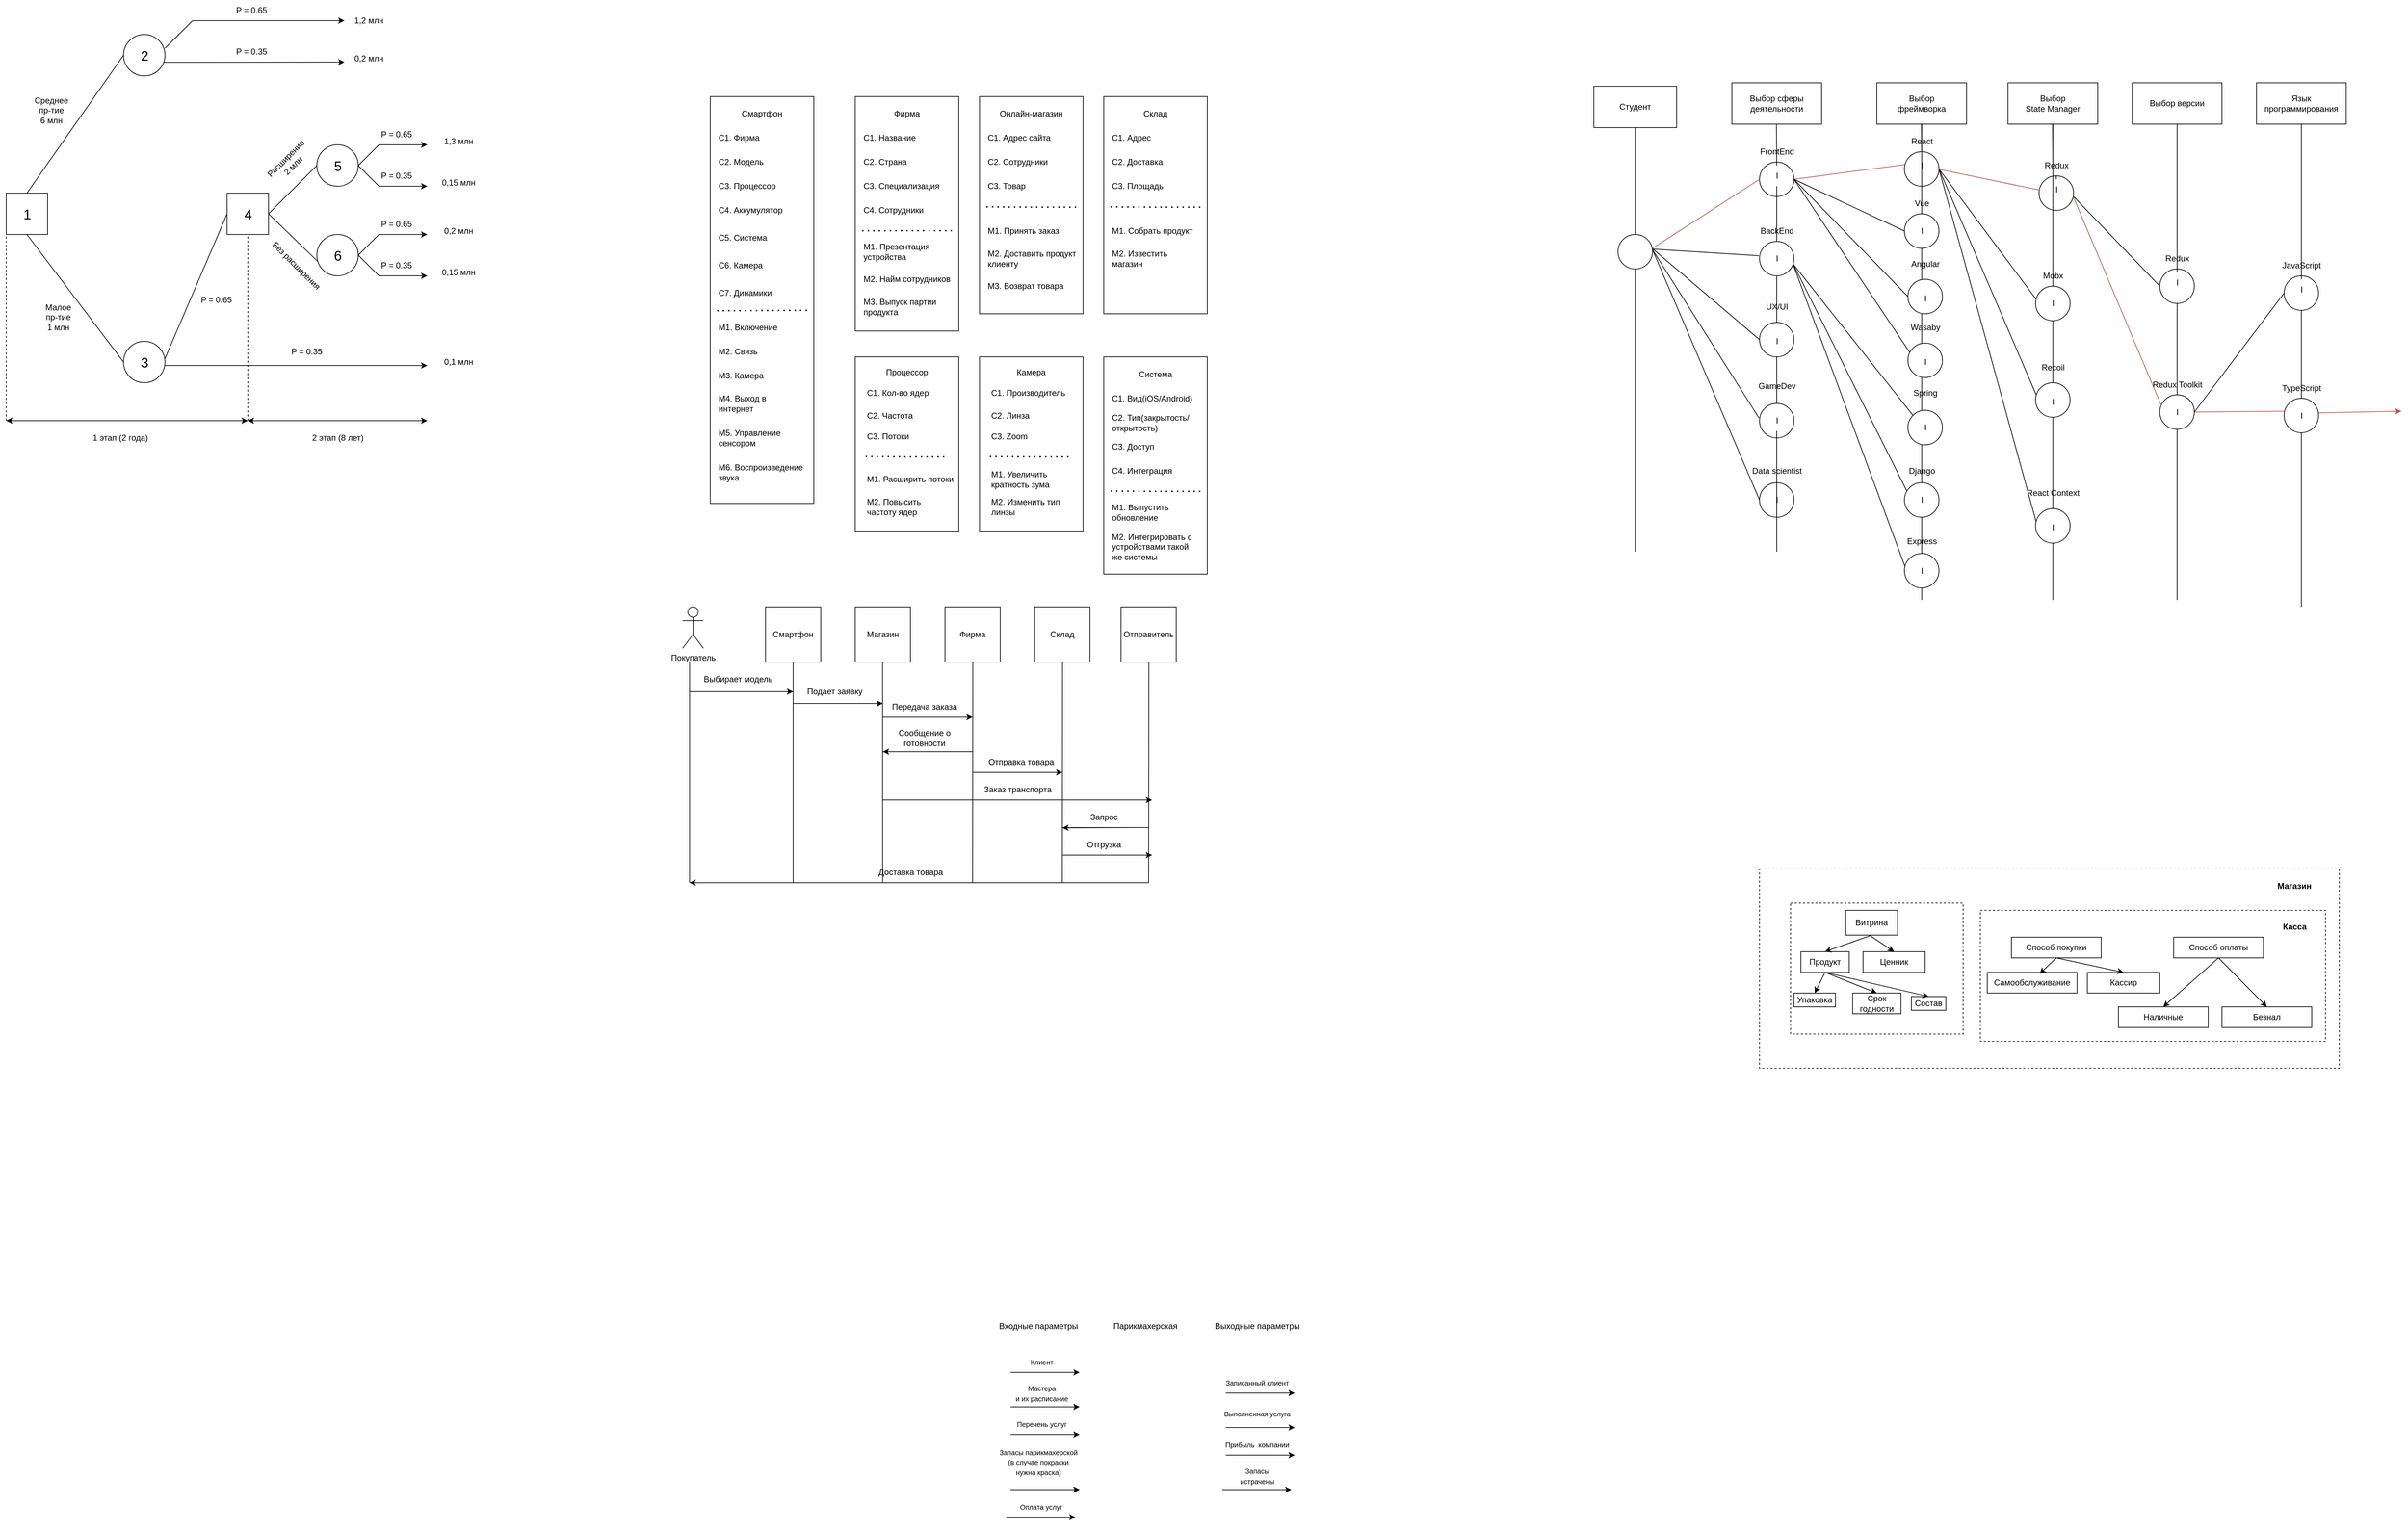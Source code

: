 <mxfile version="22.1.3" type="github">
  <diagram name="Страница 1" id="uUNT8eQwbnTHM8UVTARZ">
    <mxGraphModel dx="989" dy="532" grid="1" gridSize="10" guides="1" tooltips="1" connect="1" arrows="1" fold="1" page="1" pageScale="1" pageWidth="827" pageHeight="1169" math="0" shadow="0">
      <root>
        <mxCell id="0" />
        <mxCell id="1" parent="0" />
        <mxCell id="Hg1vw5_EPYKEqecedWPb-15" value="" style="ellipse;whiteSpace=wrap;html=1;" parent="1" vertex="1">
          <mxGeometry x="280" y="525" width="60" height="60" as="geometry" />
        </mxCell>
        <mxCell id="Hg1vw5_EPYKEqecedWPb-1" value="" style="rounded=0;whiteSpace=wrap;html=1;" parent="1" vertex="1">
          <mxGeometry x="110" y="310" width="60" height="60" as="geometry" />
        </mxCell>
        <mxCell id="Hg1vw5_EPYKEqecedWPb-2" value="&lt;font style=&quot;font-size: 20px;&quot;&gt;1&lt;/font&gt;" style="text;html=1;align=center;verticalAlign=middle;resizable=0;points=[];autosize=1;strokeColor=none;fillColor=none;" parent="1" vertex="1">
          <mxGeometry x="125" y="320" width="30" height="40" as="geometry" />
        </mxCell>
        <mxCell id="Hg1vw5_EPYKEqecedWPb-7" value="&lt;font style=&quot;font-size: 20px;&quot;&gt;3&lt;/font&gt;" style="text;html=1;align=center;verticalAlign=middle;resizable=0;points=[];autosize=1;strokeColor=none;fillColor=none;" parent="1" vertex="1">
          <mxGeometry x="295" y="535" width="30" height="40" as="geometry" />
        </mxCell>
        <mxCell id="Hg1vw5_EPYKEqecedWPb-10" value="" style="endArrow=none;html=1;rounded=0;entryX=0;entryY=0.5;entryDx=0;entryDy=0;" parent="1" edge="1">
          <mxGeometry width="50" height="50" relative="1" as="geometry">
            <mxPoint x="140" y="310" as="sourcePoint" />
            <mxPoint x="280" y="110" as="targetPoint" />
          </mxGeometry>
        </mxCell>
        <mxCell id="Hg1vw5_EPYKEqecedWPb-11" value="Среднее&lt;br&gt;пр-тие&lt;br&gt;6 млн" style="text;html=1;align=center;verticalAlign=middle;resizable=0;points=[];autosize=1;strokeColor=none;fillColor=none;" parent="1" vertex="1">
          <mxGeometry x="140" y="160" width="70" height="60" as="geometry" />
        </mxCell>
        <mxCell id="Hg1vw5_EPYKEqecedWPb-12" value="" style="endArrow=none;html=1;rounded=0;entryX=0;entryY=0.5;entryDx=0;entryDy=0;exitX=0.5;exitY=1;exitDx=0;exitDy=0;" parent="1" source="Hg1vw5_EPYKEqecedWPb-1" edge="1">
          <mxGeometry width="50" height="50" relative="1" as="geometry">
            <mxPoint x="170" y="450" as="sourcePoint" />
            <mxPoint x="280" y="555" as="targetPoint" />
          </mxGeometry>
        </mxCell>
        <mxCell id="Hg1vw5_EPYKEqecedWPb-13" value="Малое&lt;br&gt;пр-тие&lt;br&gt;1 млн" style="text;html=1;align=center;verticalAlign=middle;resizable=0;points=[];autosize=1;strokeColor=none;fillColor=none;" parent="1" vertex="1">
          <mxGeometry x="155" y="460" width="60" height="60" as="geometry" />
        </mxCell>
        <mxCell id="Hg1vw5_EPYKEqecedWPb-14" value="" style="ellipse;whiteSpace=wrap;html=1;" parent="1" vertex="1">
          <mxGeometry x="280" y="80" width="60" height="60" as="geometry" />
        </mxCell>
        <mxCell id="Hg1vw5_EPYKEqecedWPb-5" value="&lt;font style=&quot;font-size: 20px;&quot;&gt;2&lt;br&gt;&lt;/font&gt;" style="text;html=1;align=center;verticalAlign=middle;resizable=0;points=[];autosize=1;strokeColor=none;fillColor=none;" parent="1" vertex="1">
          <mxGeometry x="295" y="90" width="30" height="40" as="geometry" />
        </mxCell>
        <mxCell id="Hg1vw5_EPYKEqecedWPb-19" value="1,2 млн" style="text;html=1;align=center;verticalAlign=middle;resizable=0;points=[];autosize=1;strokeColor=none;fillColor=none;" parent="1" vertex="1">
          <mxGeometry x="600" y="45" width="70" height="30" as="geometry" />
        </mxCell>
        <mxCell id="Hg1vw5_EPYKEqecedWPb-20" value="" style="endArrow=classic;html=1;rounded=0;exitX=0.972;exitY=0.671;exitDx=0;exitDy=0;exitPerimeter=0;" parent="1" source="Hg1vw5_EPYKEqecedWPb-14" edge="1">
          <mxGeometry width="50" height="50" relative="1" as="geometry">
            <mxPoint x="340" y="120" as="sourcePoint" />
            <mxPoint x="600" y="120" as="targetPoint" />
          </mxGeometry>
        </mxCell>
        <mxCell id="Hg1vw5_EPYKEqecedWPb-21" value="0,2 млн" style="text;html=1;align=center;verticalAlign=middle;resizable=0;points=[];autosize=1;strokeColor=none;fillColor=none;" parent="1" vertex="1">
          <mxGeometry x="600" y="100" width="70" height="30" as="geometry" />
        </mxCell>
        <mxCell id="Hg1vw5_EPYKEqecedWPb-22" value="P = 0.65" style="text;html=1;align=center;verticalAlign=middle;resizable=0;points=[];autosize=1;strokeColor=none;fillColor=none;" parent="1" vertex="1">
          <mxGeometry x="430" y="30" width="70" height="30" as="geometry" />
        </mxCell>
        <mxCell id="Hg1vw5_EPYKEqecedWPb-23" value="P = 0.35" style="text;html=1;align=center;verticalAlign=middle;resizable=0;points=[];autosize=1;strokeColor=none;fillColor=none;" parent="1" vertex="1">
          <mxGeometry x="430" y="90" width="70" height="30" as="geometry" />
        </mxCell>
        <mxCell id="H5hdxGs5z8ajpBTjnKJJ-1" value="" style="endArrow=none;html=1;rounded=0;entryX=0;entryY=0.5;entryDx=0;entryDy=0;" parent="1" target="H5hdxGs5z8ajpBTjnKJJ-3" edge="1">
          <mxGeometry width="50" height="50" relative="1" as="geometry">
            <mxPoint x="340" y="550" as="sourcePoint" />
            <mxPoint x="430" y="320" as="targetPoint" />
          </mxGeometry>
        </mxCell>
        <mxCell id="H5hdxGs5z8ajpBTjnKJJ-3" value="" style="rounded=0;whiteSpace=wrap;html=1;" parent="1" vertex="1">
          <mxGeometry x="430" y="310" width="60" height="60" as="geometry" />
        </mxCell>
        <mxCell id="H5hdxGs5z8ajpBTjnKJJ-4" value="&lt;font style=&quot;font-size: 20px;&quot;&gt;4&lt;/font&gt;" style="text;html=1;align=center;verticalAlign=middle;resizable=0;points=[];autosize=1;strokeColor=none;fillColor=none;" parent="1" vertex="1">
          <mxGeometry x="445" y="320" width="30" height="40" as="geometry" />
        </mxCell>
        <mxCell id="H5hdxGs5z8ajpBTjnKJJ-5" value="" style="endArrow=none;html=1;rounded=0;" parent="1" edge="1">
          <mxGeometry width="50" height="50" relative="1" as="geometry">
            <mxPoint x="490" y="340" as="sourcePoint" />
            <mxPoint x="560" y="270" as="targetPoint" />
          </mxGeometry>
        </mxCell>
        <mxCell id="H5hdxGs5z8ajpBTjnKJJ-6" value="" style="endArrow=none;html=1;rounded=0;exitX=1;exitY=0.5;exitDx=0;exitDy=0;entryX=0.025;entryY=0.655;entryDx=0;entryDy=0;entryPerimeter=0;" parent="1" source="H5hdxGs5z8ajpBTjnKJJ-3" target="H5hdxGs5z8ajpBTjnKJJ-7" edge="1">
          <mxGeometry width="50" height="50" relative="1" as="geometry">
            <mxPoint x="500" y="350" as="sourcePoint" />
            <mxPoint x="560" y="410" as="targetPoint" />
          </mxGeometry>
        </mxCell>
        <mxCell id="H5hdxGs5z8ajpBTjnKJJ-7" value="" style="ellipse;whiteSpace=wrap;html=1;" parent="1" vertex="1">
          <mxGeometry x="560" y="370" width="60" height="60" as="geometry" />
        </mxCell>
        <mxCell id="H5hdxGs5z8ajpBTjnKJJ-8" value="" style="ellipse;whiteSpace=wrap;html=1;" parent="1" vertex="1">
          <mxGeometry x="560" y="240" width="60" height="60" as="geometry" />
        </mxCell>
        <mxCell id="H5hdxGs5z8ajpBTjnKJJ-9" value="&lt;font style=&quot;font-size: 20px;&quot;&gt;5&lt;br&gt;&lt;/font&gt;" style="text;html=1;align=center;verticalAlign=middle;resizable=0;points=[];autosize=1;strokeColor=none;fillColor=none;" parent="1" vertex="1">
          <mxGeometry x="575" y="250" width="30" height="40" as="geometry" />
        </mxCell>
        <mxCell id="H5hdxGs5z8ajpBTjnKJJ-10" value="&lt;font style=&quot;font-size: 20px;&quot;&gt;6&lt;br&gt;&lt;/font&gt;" style="text;html=1;align=center;verticalAlign=middle;resizable=0;points=[];autosize=1;strokeColor=none;fillColor=none;" parent="1" vertex="1">
          <mxGeometry x="575" y="380" width="30" height="40" as="geometry" />
        </mxCell>
        <mxCell id="PIUVCMxTnCxXkXqV_YHw-1" value="Расширение&lt;br&gt;2 млн" style="text;html=1;align=center;verticalAlign=middle;resizable=0;points=[];autosize=1;strokeColor=none;fillColor=none;rotation=-45;" parent="1" vertex="1">
          <mxGeometry x="475" y="245" width="90" height="40" as="geometry" />
        </mxCell>
        <mxCell id="PIUVCMxTnCxXkXqV_YHw-2" value="Без расширения" style="text;html=1;align=center;verticalAlign=middle;resizable=0;points=[];autosize=1;strokeColor=none;fillColor=none;rotation=45;" parent="1" vertex="1">
          <mxGeometry x="470" y="400" width="120" height="30" as="geometry" />
        </mxCell>
        <mxCell id="PIUVCMxTnCxXkXqV_YHw-4" value="" style="endArrow=classic;html=1;rounded=0;" parent="1" edge="1">
          <mxGeometry width="50" height="50" relative="1" as="geometry">
            <mxPoint x="620" y="270" as="sourcePoint" />
            <mxPoint x="720" y="240" as="targetPoint" />
            <Array as="points">
              <mxPoint x="650" y="240" />
            </Array>
          </mxGeometry>
        </mxCell>
        <mxCell id="PIUVCMxTnCxXkXqV_YHw-5" value="" style="endArrow=classic;html=1;rounded=0;" parent="1" target="Hg1vw5_EPYKEqecedWPb-19" edge="1">
          <mxGeometry width="50" height="50" relative="1" as="geometry">
            <mxPoint x="340" y="100" as="sourcePoint" />
            <mxPoint x="390" y="50" as="targetPoint" />
            <Array as="points">
              <mxPoint x="380" y="60" />
            </Array>
          </mxGeometry>
        </mxCell>
        <mxCell id="PIUVCMxTnCxXkXqV_YHw-6" value="" style="endArrow=classic;html=1;rounded=0;exitX=1;exitY=0.5;exitDx=0;exitDy=0;" parent="1" source="H5hdxGs5z8ajpBTjnKJJ-8" edge="1">
          <mxGeometry width="50" height="50" relative="1" as="geometry">
            <mxPoint x="630" y="280" as="sourcePoint" />
            <mxPoint x="720" y="300" as="targetPoint" />
            <Array as="points">
              <mxPoint x="650" y="300" />
            </Array>
          </mxGeometry>
        </mxCell>
        <mxCell id="PIUVCMxTnCxXkXqV_YHw-7" value="P = 0.65" style="text;html=1;align=center;verticalAlign=middle;resizable=0;points=[];autosize=1;strokeColor=none;fillColor=none;" parent="1" vertex="1">
          <mxGeometry x="640" y="210" width="70" height="30" as="geometry" />
        </mxCell>
        <mxCell id="PIUVCMxTnCxXkXqV_YHw-8" value="P = 0.35" style="text;html=1;align=center;verticalAlign=middle;resizable=0;points=[];autosize=1;strokeColor=none;fillColor=none;" parent="1" vertex="1">
          <mxGeometry x="640" y="270" width="70" height="30" as="geometry" />
        </mxCell>
        <mxCell id="PIUVCMxTnCxXkXqV_YHw-9" value="1,3 млн" style="text;html=1;align=center;verticalAlign=middle;resizable=0;points=[];autosize=1;strokeColor=none;fillColor=none;" parent="1" vertex="1">
          <mxGeometry x="730" y="220" width="70" height="30" as="geometry" />
        </mxCell>
        <mxCell id="PIUVCMxTnCxXkXqV_YHw-10" value="0,15&amp;nbsp;млн" style="text;html=1;align=center;verticalAlign=middle;resizable=0;points=[];autosize=1;strokeColor=none;fillColor=none;" parent="1" vertex="1">
          <mxGeometry x="730" y="280" width="70" height="30" as="geometry" />
        </mxCell>
        <mxCell id="PIUVCMxTnCxXkXqV_YHw-11" value="" style="endArrow=classic;html=1;rounded=0;" parent="1" edge="1">
          <mxGeometry width="50" height="50" relative="1" as="geometry">
            <mxPoint x="340" y="560" as="sourcePoint" />
            <mxPoint x="720" y="560" as="targetPoint" />
          </mxGeometry>
        </mxCell>
        <mxCell id="PIUVCMxTnCxXkXqV_YHw-12" value="0,1 млн" style="text;html=1;align=center;verticalAlign=middle;resizable=0;points=[];autosize=1;strokeColor=none;fillColor=none;" parent="1" vertex="1">
          <mxGeometry x="730" y="540" width="70" height="30" as="geometry" />
        </mxCell>
        <mxCell id="PIUVCMxTnCxXkXqV_YHw-13" value="" style="endArrow=classic;html=1;rounded=0;" parent="1" edge="1">
          <mxGeometry width="50" height="50" relative="1" as="geometry">
            <mxPoint x="620" y="400" as="sourcePoint" />
            <mxPoint x="720" y="370" as="targetPoint" />
            <Array as="points">
              <mxPoint x="650" y="370" />
            </Array>
          </mxGeometry>
        </mxCell>
        <mxCell id="PIUVCMxTnCxXkXqV_YHw-14" value="" style="endArrow=classic;html=1;rounded=0;exitX=1;exitY=0.5;exitDx=0;exitDy=0;" parent="1" edge="1">
          <mxGeometry width="50" height="50" relative="1" as="geometry">
            <mxPoint x="620" y="400" as="sourcePoint" />
            <mxPoint x="720" y="430" as="targetPoint" />
            <Array as="points">
              <mxPoint x="650" y="430" />
            </Array>
          </mxGeometry>
        </mxCell>
        <mxCell id="PIUVCMxTnCxXkXqV_YHw-15" value="P = 0.65" style="text;html=1;align=center;verticalAlign=middle;resizable=0;points=[];autosize=1;strokeColor=none;fillColor=none;" parent="1" vertex="1">
          <mxGeometry x="640" y="340" width="70" height="30" as="geometry" />
        </mxCell>
        <mxCell id="PIUVCMxTnCxXkXqV_YHw-16" value="P = 0.35" style="text;html=1;align=center;verticalAlign=middle;resizable=0;points=[];autosize=1;strokeColor=none;fillColor=none;" parent="1" vertex="1">
          <mxGeometry x="640" y="400" width="70" height="30" as="geometry" />
        </mxCell>
        <mxCell id="PIUVCMxTnCxXkXqV_YHw-17" value="0,2 млн" style="text;html=1;align=center;verticalAlign=middle;resizable=0;points=[];autosize=1;strokeColor=none;fillColor=none;" parent="1" vertex="1">
          <mxGeometry x="730" y="350" width="70" height="30" as="geometry" />
        </mxCell>
        <mxCell id="PIUVCMxTnCxXkXqV_YHw-18" value="0,15&amp;nbsp;млн" style="text;html=1;align=center;verticalAlign=middle;resizable=0;points=[];autosize=1;strokeColor=none;fillColor=none;" parent="1" vertex="1">
          <mxGeometry x="730" y="410" width="70" height="30" as="geometry" />
        </mxCell>
        <mxCell id="PIUVCMxTnCxXkXqV_YHw-19" value="P = 0.35" style="text;html=1;align=center;verticalAlign=middle;resizable=0;points=[];autosize=1;strokeColor=none;fillColor=none;" parent="1" vertex="1">
          <mxGeometry x="510" y="525" width="70" height="30" as="geometry" />
        </mxCell>
        <mxCell id="PIUVCMxTnCxXkXqV_YHw-20" value="" style="endArrow=classic;startArrow=classic;html=1;rounded=0;" parent="1" edge="1">
          <mxGeometry width="50" height="50" relative="1" as="geometry">
            <mxPoint x="110" y="640" as="sourcePoint" />
            <mxPoint x="460" y="640" as="targetPoint" />
          </mxGeometry>
        </mxCell>
        <mxCell id="PIUVCMxTnCxXkXqV_YHw-21" value="1 этап (2 года)" style="text;html=1;align=center;verticalAlign=middle;resizable=0;points=[];autosize=1;strokeColor=none;fillColor=none;" parent="1" vertex="1">
          <mxGeometry x="220" y="650" width="110" height="30" as="geometry" />
        </mxCell>
        <mxCell id="PIUVCMxTnCxXkXqV_YHw-22" value="" style="endArrow=classic;startArrow=classic;html=1;rounded=0;" parent="1" edge="1">
          <mxGeometry width="50" height="50" relative="1" as="geometry">
            <mxPoint x="460" y="640" as="sourcePoint" />
            <mxPoint x="720" y="640" as="targetPoint" />
          </mxGeometry>
        </mxCell>
        <mxCell id="PIUVCMxTnCxXkXqV_YHw-23" value="2 этап (8 лет)" style="text;html=1;align=center;verticalAlign=middle;resizable=0;points=[];autosize=1;strokeColor=none;fillColor=none;" parent="1" vertex="1">
          <mxGeometry x="540" y="650" width="100" height="30" as="geometry" />
        </mxCell>
        <mxCell id="PIUVCMxTnCxXkXqV_YHw-25" value="" style="endArrow=none;dashed=1;html=1;rounded=0;entryX=0;entryY=1;entryDx=0;entryDy=0;" parent="1" target="Hg1vw5_EPYKEqecedWPb-1" edge="1">
          <mxGeometry width="50" height="50" relative="1" as="geometry">
            <mxPoint x="110" y="640" as="sourcePoint" />
            <mxPoint x="165" y="590" as="targetPoint" />
          </mxGeometry>
        </mxCell>
        <mxCell id="PIUVCMxTnCxXkXqV_YHw-26" value="" style="endArrow=none;dashed=1;html=1;rounded=0;entryX=0.5;entryY=1;entryDx=0;entryDy=0;" parent="1" target="H5hdxGs5z8ajpBTjnKJJ-3" edge="1">
          <mxGeometry width="50" height="50" relative="1" as="geometry">
            <mxPoint x="460" y="640" as="sourcePoint" />
            <mxPoint x="464" y="370" as="targetPoint" />
          </mxGeometry>
        </mxCell>
        <mxCell id="PIUVCMxTnCxXkXqV_YHw-27" value="P = 0.65" style="text;html=1;align=center;verticalAlign=middle;resizable=0;points=[];autosize=1;strokeColor=none;fillColor=none;" parent="1" vertex="1">
          <mxGeometry x="379" y="450" width="70" height="30" as="geometry" />
        </mxCell>
        <mxCell id="9rh8Z_nLGWPY7v5qTch2-2" value="" style="rounded=0;whiteSpace=wrap;html=1;" parent="1" vertex="1">
          <mxGeometry x="1130" y="170" width="150" height="590" as="geometry" />
        </mxCell>
        <mxCell id="9rh8Z_nLGWPY7v5qTch2-3" value="Смартфон" style="text;html=1;strokeColor=none;fillColor=none;align=center;verticalAlign=middle;whiteSpace=wrap;rounded=0;" parent="1" vertex="1">
          <mxGeometry x="1175" y="180" width="60" height="30" as="geometry" />
        </mxCell>
        <mxCell id="9rh8Z_nLGWPY7v5qTch2-4" value="C1. Фирма" style="text;html=1;strokeColor=none;fillColor=none;align=left;verticalAlign=middle;whiteSpace=wrap;rounded=0;" parent="1" vertex="1">
          <mxGeometry x="1140" y="215" width="110" height="30" as="geometry" />
        </mxCell>
        <mxCell id="9rh8Z_nLGWPY7v5qTch2-5" value="C2. Модель" style="text;html=1;strokeColor=none;fillColor=none;align=left;verticalAlign=middle;whiteSpace=wrap;rounded=0;" parent="1" vertex="1">
          <mxGeometry x="1140" y="250" width="90" height="30" as="geometry" />
        </mxCell>
        <mxCell id="9rh8Z_nLGWPY7v5qTch2-6" value="C3. Процессор" style="text;html=1;strokeColor=none;fillColor=none;align=left;verticalAlign=middle;whiteSpace=wrap;rounded=0;" parent="1" vertex="1">
          <mxGeometry x="1140" y="285" width="115" height="30" as="geometry" />
        </mxCell>
        <mxCell id="9rh8Z_nLGWPY7v5qTch2-7" value="C5. Система" style="text;html=1;strokeColor=none;fillColor=none;align=left;verticalAlign=middle;whiteSpace=wrap;rounded=0;" parent="1" vertex="1">
          <mxGeometry x="1140" y="360" width="115" height="30" as="geometry" />
        </mxCell>
        <mxCell id="9rh8Z_nLGWPY7v5qTch2-8" value="C4. Аккумулятор" style="text;html=1;strokeColor=none;fillColor=none;align=left;verticalAlign=middle;whiteSpace=wrap;rounded=0;" parent="1" vertex="1">
          <mxGeometry x="1140" y="320" width="115" height="30" as="geometry" />
        </mxCell>
        <mxCell id="9rh8Z_nLGWPY7v5qTch2-9" value="C6. Камера" style="text;html=1;strokeColor=none;fillColor=none;align=left;verticalAlign=middle;whiteSpace=wrap;rounded=0;" parent="1" vertex="1">
          <mxGeometry x="1140" y="400" width="115" height="30" as="geometry" />
        </mxCell>
        <mxCell id="9rh8Z_nLGWPY7v5qTch2-10" value="C7. Динамики" style="text;html=1;strokeColor=none;fillColor=none;align=left;verticalAlign=middle;whiteSpace=wrap;rounded=0;" parent="1" vertex="1">
          <mxGeometry x="1140" y="440" width="115" height="30" as="geometry" />
        </mxCell>
        <mxCell id="9rh8Z_nLGWPY7v5qTch2-12" value="" style="rounded=0;whiteSpace=wrap;html=1;" parent="1" vertex="1">
          <mxGeometry x="1340" y="170" width="150" height="340" as="geometry" />
        </mxCell>
        <mxCell id="9rh8Z_nLGWPY7v5qTch2-13" value="Фирма" style="text;html=1;strokeColor=none;fillColor=none;align=center;verticalAlign=middle;whiteSpace=wrap;rounded=0;" parent="1" vertex="1">
          <mxGeometry x="1385" y="180" width="60" height="30" as="geometry" />
        </mxCell>
        <mxCell id="9rh8Z_nLGWPY7v5qTch2-14" value="C1. Название" style="text;html=1;strokeColor=none;fillColor=none;align=left;verticalAlign=middle;whiteSpace=wrap;rounded=0;" parent="1" vertex="1">
          <mxGeometry x="1350" y="215" width="90" height="30" as="geometry" />
        </mxCell>
        <mxCell id="9rh8Z_nLGWPY7v5qTch2-15" value="C2. Страна" style="text;html=1;strokeColor=none;fillColor=none;align=left;verticalAlign=middle;whiteSpace=wrap;rounded=0;" parent="1" vertex="1">
          <mxGeometry x="1350" y="250" width="90" height="30" as="geometry" />
        </mxCell>
        <mxCell id="9rh8Z_nLGWPY7v5qTch2-16" value="C3. Специализация" style="text;html=1;strokeColor=none;fillColor=none;align=left;verticalAlign=middle;whiteSpace=wrap;rounded=0;" parent="1" vertex="1">
          <mxGeometry x="1350" y="285" width="115" height="30" as="geometry" />
        </mxCell>
        <mxCell id="9rh8Z_nLGWPY7v5qTch2-18" value="C4. Сотрудники" style="text;html=1;strokeColor=none;fillColor=none;align=left;verticalAlign=middle;whiteSpace=wrap;rounded=0;" parent="1" vertex="1">
          <mxGeometry x="1350" y="320" width="130" height="30" as="geometry" />
        </mxCell>
        <mxCell id="9rh8Z_nLGWPY7v5qTch2-21" value="M1. Презентация устройства" style="text;html=1;strokeColor=none;fillColor=none;align=left;verticalAlign=middle;whiteSpace=wrap;rounded=0;" parent="1" vertex="1">
          <mxGeometry x="1350" y="380" width="130" height="30" as="geometry" />
        </mxCell>
        <mxCell id="9rh8Z_nLGWPY7v5qTch2-22" value="M2. Найм сотрудников" style="text;html=1;strokeColor=none;fillColor=none;align=left;verticalAlign=middle;whiteSpace=wrap;rounded=0;" parent="1" vertex="1">
          <mxGeometry x="1350" y="420" width="130" height="30" as="geometry" />
        </mxCell>
        <mxCell id="9rh8Z_nLGWPY7v5qTch2-23" value="M3. Выпуск партии продукта&amp;nbsp;" style="text;html=1;strokeColor=none;fillColor=none;align=left;verticalAlign=middle;whiteSpace=wrap;rounded=0;" parent="1" vertex="1">
          <mxGeometry x="1350" y="460" width="130" height="30" as="geometry" />
        </mxCell>
        <mxCell id="9rh8Z_nLGWPY7v5qTch2-24" value="" style="endArrow=none;dashed=1;html=1;dashPattern=1 3;strokeWidth=2;rounded=0;entryX=0.933;entryY=0.572;entryDx=0;entryDy=0;entryPerimeter=0;" parent="1" target="9rh8Z_nLGWPY7v5qTch2-12" edge="1">
          <mxGeometry width="50" height="50" relative="1" as="geometry">
            <mxPoint x="1350" y="364.6" as="sourcePoint" />
            <mxPoint x="1410" y="364.6" as="targetPoint" />
          </mxGeometry>
        </mxCell>
        <mxCell id="9rh8Z_nLGWPY7v5qTch2-25" value="M1. Включение" style="text;html=1;strokeColor=none;fillColor=none;align=left;verticalAlign=middle;whiteSpace=wrap;rounded=0;" parent="1" vertex="1">
          <mxGeometry x="1140" y="490" width="115" height="30" as="geometry" />
        </mxCell>
        <mxCell id="9rh8Z_nLGWPY7v5qTch2-26" value="M2. Связь" style="text;html=1;strokeColor=none;fillColor=none;align=left;verticalAlign=middle;whiteSpace=wrap;rounded=0;" parent="1" vertex="1">
          <mxGeometry x="1140" y="525" width="115" height="30" as="geometry" />
        </mxCell>
        <mxCell id="9rh8Z_nLGWPY7v5qTch2-27" value="M3. Камера" style="text;html=1;strokeColor=none;fillColor=none;align=left;verticalAlign=middle;whiteSpace=wrap;rounded=0;" parent="1" vertex="1">
          <mxGeometry x="1140" y="560" width="115" height="30" as="geometry" />
        </mxCell>
        <mxCell id="9rh8Z_nLGWPY7v5qTch2-28" value="M4. Выход в интернет" style="text;html=1;strokeColor=none;fillColor=none;align=left;verticalAlign=middle;whiteSpace=wrap;rounded=0;" parent="1" vertex="1">
          <mxGeometry x="1140" y="600" width="115" height="30" as="geometry" />
        </mxCell>
        <mxCell id="9rh8Z_nLGWPY7v5qTch2-29" value="M5. Управление сенсором" style="text;html=1;strokeColor=none;fillColor=none;align=left;verticalAlign=middle;whiteSpace=wrap;rounded=0;" parent="1" vertex="1">
          <mxGeometry x="1140" y="650" width="115" height="30" as="geometry" />
        </mxCell>
        <mxCell id="9rh8Z_nLGWPY7v5qTch2-32" value="" style="endArrow=none;dashed=1;html=1;dashPattern=1 3;strokeWidth=2;rounded=0;entryX=0.933;entryY=0.572;entryDx=0;entryDy=0;entryPerimeter=0;" parent="1" edge="1">
          <mxGeometry width="50" height="50" relative="1" as="geometry">
            <mxPoint x="1140" y="480.6" as="sourcePoint" />
            <mxPoint x="1270" y="480" as="targetPoint" />
          </mxGeometry>
        </mxCell>
        <mxCell id="9rh8Z_nLGWPY7v5qTch2-33" value="" style="rounded=0;whiteSpace=wrap;html=1;" parent="1" vertex="1">
          <mxGeometry x="1700" y="547.5" width="150" height="315" as="geometry" />
        </mxCell>
        <mxCell id="9rh8Z_nLGWPY7v5qTch2-34" value="Система" style="text;html=1;strokeColor=none;fillColor=none;align=center;verticalAlign=middle;whiteSpace=wrap;rounded=0;" parent="1" vertex="1">
          <mxGeometry x="1745" y="557.5" width="60" height="30" as="geometry" />
        </mxCell>
        <mxCell id="9rh8Z_nLGWPY7v5qTch2-35" value="C1. Вид(iOS/Android)" style="text;html=1;strokeColor=none;fillColor=none;align=left;verticalAlign=middle;whiteSpace=wrap;rounded=0;" parent="1" vertex="1">
          <mxGeometry x="1710" y="592.5" width="120" height="30" as="geometry" />
        </mxCell>
        <mxCell id="9rh8Z_nLGWPY7v5qTch2-36" value="C2. Тип(закрытость/открытость)" style="text;html=1;strokeColor=none;fillColor=none;align=left;verticalAlign=middle;whiteSpace=wrap;rounded=0;" parent="1" vertex="1">
          <mxGeometry x="1710" y="627.5" width="130" height="30" as="geometry" />
        </mxCell>
        <mxCell id="9rh8Z_nLGWPY7v5qTch2-37" value="C3. Доступ" style="text;html=1;strokeColor=none;fillColor=none;align=left;verticalAlign=middle;whiteSpace=wrap;rounded=0;" parent="1" vertex="1">
          <mxGeometry x="1710" y="662.5" width="115" height="30" as="geometry" />
        </mxCell>
        <mxCell id="9rh8Z_nLGWPY7v5qTch2-38" value="C4. Интеграция" style="text;html=1;strokeColor=none;fillColor=none;align=left;verticalAlign=middle;whiteSpace=wrap;rounded=0;" parent="1" vertex="1">
          <mxGeometry x="1710" y="697.5" width="130" height="30" as="geometry" />
        </mxCell>
        <mxCell id="9rh8Z_nLGWPY7v5qTch2-39" value="M1. Выпустить обновление" style="text;html=1;strokeColor=none;fillColor=none;align=left;verticalAlign=middle;whiteSpace=wrap;rounded=0;" parent="1" vertex="1">
          <mxGeometry x="1710" y="757.5" width="130" height="30" as="geometry" />
        </mxCell>
        <mxCell id="9rh8Z_nLGWPY7v5qTch2-40" value="M2. Интегрировать с устройствами такой же системы" style="text;html=1;strokeColor=none;fillColor=none;align=left;verticalAlign=middle;whiteSpace=wrap;rounded=0;" parent="1" vertex="1">
          <mxGeometry x="1710" y="807.5" width="130" height="30" as="geometry" />
        </mxCell>
        <mxCell id="9rh8Z_nLGWPY7v5qTch2-42" value="" style="endArrow=none;dashed=1;html=1;dashPattern=1 3;strokeWidth=2;rounded=0;entryX=0.933;entryY=0.619;entryDx=0;entryDy=0;entryPerimeter=0;" parent="1" target="9rh8Z_nLGWPY7v5qTch2-33" edge="1">
          <mxGeometry width="50" height="50" relative="1" as="geometry">
            <mxPoint x="1710" y="742.1" as="sourcePoint" />
            <mxPoint x="1770" y="742.1" as="targetPoint" />
            <Array as="points">
              <mxPoint x="1775" y="742.5" />
            </Array>
          </mxGeometry>
        </mxCell>
        <mxCell id="9rh8Z_nLGWPY7v5qTch2-43" value="M6. Воспроизведение звука" style="text;html=1;strokeColor=none;fillColor=none;align=left;verticalAlign=middle;whiteSpace=wrap;rounded=0;" parent="1" vertex="1">
          <mxGeometry x="1140" y="700" width="130" height="30" as="geometry" />
        </mxCell>
        <mxCell id="9rh8Z_nLGWPY7v5qTch2-44" value="" style="rounded=0;whiteSpace=wrap;html=1;" parent="1" vertex="1">
          <mxGeometry x="1520" y="547.5" width="150" height="252.5" as="geometry" />
        </mxCell>
        <mxCell id="9rh8Z_nLGWPY7v5qTch2-45" value="Камера" style="text;html=1;strokeColor=none;fillColor=none;align=center;verticalAlign=middle;whiteSpace=wrap;rounded=0;" parent="1" vertex="1">
          <mxGeometry x="1565" y="555" width="60" height="30" as="geometry" />
        </mxCell>
        <mxCell id="9rh8Z_nLGWPY7v5qTch2-46" value="C1. Производитель" style="text;html=1;strokeColor=none;fillColor=none;align=left;verticalAlign=middle;whiteSpace=wrap;rounded=0;" parent="1" vertex="1">
          <mxGeometry x="1535" y="585" width="120" height="30" as="geometry" />
        </mxCell>
        <mxCell id="9rh8Z_nLGWPY7v5qTch2-47" value="C2. Линза" style="text;html=1;strokeColor=none;fillColor=none;align=left;verticalAlign=middle;whiteSpace=wrap;rounded=0;" parent="1" vertex="1">
          <mxGeometry x="1535" y="617.5" width="130" height="30" as="geometry" />
        </mxCell>
        <mxCell id="9rh8Z_nLGWPY7v5qTch2-48" value="C3. Zoom" style="text;html=1;strokeColor=none;fillColor=none;align=left;verticalAlign=middle;whiteSpace=wrap;rounded=0;" parent="1" vertex="1">
          <mxGeometry x="1535" y="647.5" width="115" height="30" as="geometry" />
        </mxCell>
        <mxCell id="9rh8Z_nLGWPY7v5qTch2-50" value="M1. Увеличить кратность зума" style="text;html=1;strokeColor=none;fillColor=none;align=left;verticalAlign=middle;whiteSpace=wrap;rounded=0;" parent="1" vertex="1">
          <mxGeometry x="1535" y="710" width="130" height="30" as="geometry" />
        </mxCell>
        <mxCell id="9rh8Z_nLGWPY7v5qTch2-51" value="M2. Изменить тип линзы" style="text;html=1;strokeColor=none;fillColor=none;align=left;verticalAlign=middle;whiteSpace=wrap;rounded=0;" parent="1" vertex="1">
          <mxGeometry x="1535" y="750" width="130" height="30" as="geometry" />
        </mxCell>
        <mxCell id="9rh8Z_nLGWPY7v5qTch2-52" value="" style="endArrow=none;dashed=1;html=1;dashPattern=1 3;strokeWidth=2;rounded=0;" parent="1" edge="1">
          <mxGeometry width="50" height="50" relative="1" as="geometry">
            <mxPoint x="1535" y="692.1" as="sourcePoint" />
            <mxPoint x="1655" y="692.5" as="targetPoint" />
            <Array as="points">
              <mxPoint x="1600" y="692.5" />
              <mxPoint x="1645" y="692.5" />
            </Array>
          </mxGeometry>
        </mxCell>
        <mxCell id="9rh8Z_nLGWPY7v5qTch2-55" value="" style="rounded=0;whiteSpace=wrap;html=1;" parent="1" vertex="1">
          <mxGeometry x="1340" y="547.5" width="150" height="252.5" as="geometry" />
        </mxCell>
        <mxCell id="9rh8Z_nLGWPY7v5qTch2-56" value="Процессор" style="text;html=1;strokeColor=none;fillColor=none;align=center;verticalAlign=middle;whiteSpace=wrap;rounded=0;" parent="1" vertex="1">
          <mxGeometry x="1385" y="555" width="60" height="30" as="geometry" />
        </mxCell>
        <mxCell id="9rh8Z_nLGWPY7v5qTch2-57" value="C1. Кол-во ядер" style="text;html=1;strokeColor=none;fillColor=none;align=left;verticalAlign=middle;whiteSpace=wrap;rounded=0;" parent="1" vertex="1">
          <mxGeometry x="1355" y="585" width="120" height="30" as="geometry" />
        </mxCell>
        <mxCell id="9rh8Z_nLGWPY7v5qTch2-58" value="C2. Частота" style="text;html=1;strokeColor=none;fillColor=none;align=left;verticalAlign=middle;whiteSpace=wrap;rounded=0;" parent="1" vertex="1">
          <mxGeometry x="1355" y="617.5" width="130" height="30" as="geometry" />
        </mxCell>
        <mxCell id="9rh8Z_nLGWPY7v5qTch2-59" value="C3. Потоки" style="text;html=1;strokeColor=none;fillColor=none;align=left;verticalAlign=middle;whiteSpace=wrap;rounded=0;" parent="1" vertex="1">
          <mxGeometry x="1355" y="647.5" width="115" height="30" as="geometry" />
        </mxCell>
        <mxCell id="9rh8Z_nLGWPY7v5qTch2-60" value="M1. Расширить потоки" style="text;html=1;strokeColor=none;fillColor=none;align=left;verticalAlign=middle;whiteSpace=wrap;rounded=0;" parent="1" vertex="1">
          <mxGeometry x="1355" y="710" width="130" height="30" as="geometry" />
        </mxCell>
        <mxCell id="9rh8Z_nLGWPY7v5qTch2-61" value="M2. Повысить частоту ядер" style="text;html=1;strokeColor=none;fillColor=none;align=left;verticalAlign=middle;whiteSpace=wrap;rounded=0;" parent="1" vertex="1">
          <mxGeometry x="1355" y="750" width="125" height="30" as="geometry" />
        </mxCell>
        <mxCell id="9rh8Z_nLGWPY7v5qTch2-62" value="" style="endArrow=none;dashed=1;html=1;dashPattern=1 3;strokeWidth=2;rounded=0;" parent="1" edge="1">
          <mxGeometry width="50" height="50" relative="1" as="geometry">
            <mxPoint x="1355" y="692.1" as="sourcePoint" />
            <mxPoint x="1475" y="692.5" as="targetPoint" />
            <Array as="points">
              <mxPoint x="1420" y="692.5" />
              <mxPoint x="1465" y="692.5" />
            </Array>
          </mxGeometry>
        </mxCell>
        <mxCell id="9rh8Z_nLGWPY7v5qTch2-64" value="Склад" style="whiteSpace=wrap;html=1;aspect=fixed;" parent="1" vertex="1">
          <mxGeometry x="1600" y="910" width="80" height="80" as="geometry" />
        </mxCell>
        <mxCell id="9rh8Z_nLGWPY7v5qTch2-65" value="Покупатель" style="shape=umlActor;verticalLabelPosition=bottom;verticalAlign=top;html=1;outlineConnect=0;" parent="1" vertex="1">
          <mxGeometry x="1090" y="910" width="30" height="60" as="geometry" />
        </mxCell>
        <mxCell id="9rh8Z_nLGWPY7v5qTch2-76" value="Магазин" style="whiteSpace=wrap;html=1;aspect=fixed;" parent="1" vertex="1">
          <mxGeometry x="1340" y="910" width="80" height="80" as="geometry" />
        </mxCell>
        <mxCell id="9rh8Z_nLGWPY7v5qTch2-86" value="" style="rounded=0;whiteSpace=wrap;html=1;" parent="1" vertex="1">
          <mxGeometry x="1700" y="170" width="150" height="315" as="geometry" />
        </mxCell>
        <mxCell id="9rh8Z_nLGWPY7v5qTch2-87" value="Склад" style="text;html=1;strokeColor=none;fillColor=none;align=center;verticalAlign=middle;whiteSpace=wrap;rounded=0;" parent="1" vertex="1">
          <mxGeometry x="1745" y="180" width="60" height="30" as="geometry" />
        </mxCell>
        <mxCell id="9rh8Z_nLGWPY7v5qTch2-88" value="C1. Адрес" style="text;html=1;strokeColor=none;fillColor=none;align=left;verticalAlign=middle;whiteSpace=wrap;rounded=0;" parent="1" vertex="1">
          <mxGeometry x="1710" y="215" width="120" height="30" as="geometry" />
        </mxCell>
        <mxCell id="9rh8Z_nLGWPY7v5qTch2-89" value="C2. Доставка" style="text;html=1;strokeColor=none;fillColor=none;align=left;verticalAlign=middle;whiteSpace=wrap;rounded=0;" parent="1" vertex="1">
          <mxGeometry x="1710" y="250" width="130" height="30" as="geometry" />
        </mxCell>
        <mxCell id="9rh8Z_nLGWPY7v5qTch2-90" value="C3. Площадь" style="text;html=1;strokeColor=none;fillColor=none;align=left;verticalAlign=middle;whiteSpace=wrap;rounded=0;" parent="1" vertex="1">
          <mxGeometry x="1710" y="285" width="115" height="30" as="geometry" />
        </mxCell>
        <mxCell id="9rh8Z_nLGWPY7v5qTch2-92" value="M1. Собрать продукт" style="text;html=1;strokeColor=none;fillColor=none;align=left;verticalAlign=middle;whiteSpace=wrap;rounded=0;" parent="1" vertex="1">
          <mxGeometry x="1710" y="350" width="130" height="30" as="geometry" />
        </mxCell>
        <mxCell id="9rh8Z_nLGWPY7v5qTch2-94" value="" style="endArrow=none;dashed=1;html=1;dashPattern=1 3;strokeWidth=2;rounded=0;entryX=0.933;entryY=0.619;entryDx=0;entryDy=0;entryPerimeter=0;" parent="1" edge="1">
          <mxGeometry width="50" height="50" relative="1" as="geometry">
            <mxPoint x="1710" y="330" as="sourcePoint" />
            <mxPoint x="1839.95" y="330.385" as="targetPoint" />
            <Array as="points">
              <mxPoint x="1775" y="330.4" />
            </Array>
          </mxGeometry>
        </mxCell>
        <mxCell id="9rh8Z_nLGWPY7v5qTch2-97" value="" style="rounded=0;whiteSpace=wrap;html=1;" parent="1" vertex="1">
          <mxGeometry x="1520" y="170" width="150" height="315" as="geometry" />
        </mxCell>
        <mxCell id="9rh8Z_nLGWPY7v5qTch2-98" value="Онлайн-магазин" style="text;html=1;strokeColor=none;fillColor=none;align=center;verticalAlign=middle;whiteSpace=wrap;rounded=0;" parent="1" vertex="1">
          <mxGeometry x="1530" y="180" width="130" height="30" as="geometry" />
        </mxCell>
        <mxCell id="9rh8Z_nLGWPY7v5qTch2-99" value="C1. Адрес сайта" style="text;html=1;strokeColor=none;fillColor=none;align=left;verticalAlign=middle;whiteSpace=wrap;rounded=0;" parent="1" vertex="1">
          <mxGeometry x="1530" y="215" width="120" height="30" as="geometry" />
        </mxCell>
        <mxCell id="9rh8Z_nLGWPY7v5qTch2-100" value="C2. Сотрудники" style="text;html=1;strokeColor=none;fillColor=none;align=left;verticalAlign=middle;whiteSpace=wrap;rounded=0;" parent="1" vertex="1">
          <mxGeometry x="1530" y="250" width="130" height="30" as="geometry" />
        </mxCell>
        <mxCell id="9rh8Z_nLGWPY7v5qTch2-101" value="C3. Товар" style="text;html=1;strokeColor=none;fillColor=none;align=left;verticalAlign=middle;whiteSpace=wrap;rounded=0;" parent="1" vertex="1">
          <mxGeometry x="1530" y="285" width="115" height="30" as="geometry" />
        </mxCell>
        <mxCell id="9rh8Z_nLGWPY7v5qTch2-102" value="M1. Принять заказ" style="text;html=1;strokeColor=none;fillColor=none;align=left;verticalAlign=middle;whiteSpace=wrap;rounded=0;" parent="1" vertex="1">
          <mxGeometry x="1530" y="350" width="130" height="30" as="geometry" />
        </mxCell>
        <mxCell id="9rh8Z_nLGWPY7v5qTch2-103" value="M2. Доставить продукт клиенту" style="text;html=1;strokeColor=none;fillColor=none;align=left;verticalAlign=middle;whiteSpace=wrap;rounded=0;" parent="1" vertex="1">
          <mxGeometry x="1530" y="390" width="130" height="30" as="geometry" />
        </mxCell>
        <mxCell id="9rh8Z_nLGWPY7v5qTch2-104" value="" style="endArrow=none;dashed=1;html=1;dashPattern=1 3;strokeWidth=2;rounded=0;entryX=0.933;entryY=0.619;entryDx=0;entryDy=0;entryPerimeter=0;" parent="1" edge="1">
          <mxGeometry width="50" height="50" relative="1" as="geometry">
            <mxPoint x="1530" y="330" as="sourcePoint" />
            <mxPoint x="1659.95" y="330.385" as="targetPoint" />
            <Array as="points">
              <mxPoint x="1595" y="330.4" />
            </Array>
          </mxGeometry>
        </mxCell>
        <mxCell id="9rh8Z_nLGWPY7v5qTch2-105" value="M2. Известить магазин" style="text;html=1;strokeColor=none;fillColor=none;align=left;verticalAlign=middle;whiteSpace=wrap;rounded=0;" parent="1" vertex="1">
          <mxGeometry x="1710" y="390" width="130" height="30" as="geometry" />
        </mxCell>
        <mxCell id="9rh8Z_nLGWPY7v5qTch2-106" value="M3. Возврат товара" style="text;html=1;strokeColor=none;fillColor=none;align=left;verticalAlign=middle;whiteSpace=wrap;rounded=0;" parent="1" vertex="1">
          <mxGeometry x="1530" y="430" width="130" height="30" as="geometry" />
        </mxCell>
        <mxCell id="9rh8Z_nLGWPY7v5qTch2-108" value="Фирма" style="whiteSpace=wrap;html=1;aspect=fixed;" parent="1" vertex="1">
          <mxGeometry x="1470" y="910" width="80" height="80" as="geometry" />
        </mxCell>
        <mxCell id="9rh8Z_nLGWPY7v5qTch2-110" value="Отправитель" style="whiteSpace=wrap;html=1;aspect=fixed;" parent="1" vertex="1">
          <mxGeometry x="1725" y="910" width="80" height="80" as="geometry" />
        </mxCell>
        <mxCell id="9rh8Z_nLGWPY7v5qTch2-111" value="" style="endArrow=none;html=1;rounded=0;" parent="1" edge="1">
          <mxGeometry width="50" height="50" relative="1" as="geometry">
            <mxPoint x="1250" y="1310" as="sourcePoint" />
            <mxPoint x="1250" y="990" as="targetPoint" />
          </mxGeometry>
        </mxCell>
        <mxCell id="9rh8Z_nLGWPY7v5qTch2-113" value="" style="endArrow=classic;html=1;rounded=0;" parent="1" edge="1">
          <mxGeometry width="50" height="50" relative="1" as="geometry">
            <mxPoint x="1250" y="1050" as="sourcePoint" />
            <mxPoint x="1380" y="1050" as="targetPoint" />
          </mxGeometry>
        </mxCell>
        <mxCell id="9rh8Z_nLGWPY7v5qTch2-114" value="" style="endArrow=none;html=1;rounded=0;exitX=0.164;exitY=1;exitDx=0;exitDy=0;exitPerimeter=0;" parent="1" source="9rh8Z_nLGWPY7v5qTch2-136" edge="1">
          <mxGeometry width="50" height="50" relative="1" as="geometry">
            <mxPoint x="1379" y="1230" as="sourcePoint" />
            <mxPoint x="1379.66" y="990" as="targetPoint" />
          </mxGeometry>
        </mxCell>
        <mxCell id="9rh8Z_nLGWPY7v5qTch2-115" value="" style="endArrow=none;html=1;rounded=0;" parent="1" edge="1">
          <mxGeometry width="50" height="50" relative="1" as="geometry">
            <mxPoint x="1510" y="1310" as="sourcePoint" />
            <mxPoint x="1510.32" y="990" as="targetPoint" />
          </mxGeometry>
        </mxCell>
        <mxCell id="9rh8Z_nLGWPY7v5qTch2-116" value="" style="endArrow=none;html=1;rounded=0;" parent="1" edge="1">
          <mxGeometry width="50" height="50" relative="1" as="geometry">
            <mxPoint x="1640" y="1310" as="sourcePoint" />
            <mxPoint x="1640.32" y="990" as="targetPoint" />
          </mxGeometry>
        </mxCell>
        <mxCell id="9rh8Z_nLGWPY7v5qTch2-117" value="" style="endArrow=none;html=1;rounded=0;" parent="1" edge="1">
          <mxGeometry width="50" height="50" relative="1" as="geometry">
            <mxPoint x="1765" y="1310" as="sourcePoint" />
            <mxPoint x="1765.32" y="990" as="targetPoint" />
          </mxGeometry>
        </mxCell>
        <mxCell id="9rh8Z_nLGWPY7v5qTch2-118" value="" style="endArrow=classic;html=1;rounded=0;" parent="1" edge="1">
          <mxGeometry width="50" height="50" relative="1" as="geometry">
            <mxPoint x="1380" y="1070" as="sourcePoint" />
            <mxPoint x="1510" y="1070" as="targetPoint" />
          </mxGeometry>
        </mxCell>
        <mxCell id="9rh8Z_nLGWPY7v5qTch2-119" value="" style="endArrow=classic;html=1;rounded=0;" parent="1" edge="1">
          <mxGeometry width="50" height="50" relative="1" as="geometry">
            <mxPoint x="1380" y="1120" as="sourcePoint" />
            <mxPoint x="1380" y="1120" as="targetPoint" />
            <Array as="points">
              <mxPoint x="1510" y="1120" />
            </Array>
          </mxGeometry>
        </mxCell>
        <mxCell id="9rh8Z_nLGWPY7v5qTch2-120" value="" style="endArrow=classic;html=1;rounded=0;" parent="1" edge="1">
          <mxGeometry width="50" height="50" relative="1" as="geometry">
            <mxPoint x="1510" y="1150" as="sourcePoint" />
            <mxPoint x="1640" y="1150" as="targetPoint" />
          </mxGeometry>
        </mxCell>
        <mxCell id="9rh8Z_nLGWPY7v5qTch2-121" value="Смартфон" style="whiteSpace=wrap;html=1;aspect=fixed;" parent="1" vertex="1">
          <mxGeometry x="1210" y="910" width="80" height="80" as="geometry" />
        </mxCell>
        <mxCell id="9rh8Z_nLGWPY7v5qTch2-122" value="Подает заявку" style="text;html=1;align=center;verticalAlign=middle;resizable=0;points=[];autosize=1;strokeColor=none;fillColor=none;" parent="1" vertex="1">
          <mxGeometry x="1255" y="1018" width="110" height="30" as="geometry" />
        </mxCell>
        <mxCell id="9rh8Z_nLGWPY7v5qTch2-123" value="" style="endArrow=classic;html=1;rounded=0;" parent="1" edge="1">
          <mxGeometry width="50" height="50" relative="1" as="geometry">
            <mxPoint x="1100" y="1033" as="sourcePoint" />
            <mxPoint x="1250" y="1033" as="targetPoint" />
          </mxGeometry>
        </mxCell>
        <mxCell id="9rh8Z_nLGWPY7v5qTch2-124" value="" style="endArrow=none;html=1;rounded=0;" parent="1" edge="1">
          <mxGeometry width="50" height="50" relative="1" as="geometry">
            <mxPoint x="1100" y="1310" as="sourcePoint" />
            <mxPoint x="1100" y="990" as="targetPoint" />
          </mxGeometry>
        </mxCell>
        <mxCell id="9rh8Z_nLGWPY7v5qTch2-125" value="Выбирает модель" style="text;html=1;align=center;verticalAlign=middle;resizable=0;points=[];autosize=1;strokeColor=none;fillColor=none;" parent="1" vertex="1">
          <mxGeometry x="1110" y="1000" width="120" height="30" as="geometry" />
        </mxCell>
        <mxCell id="9rh8Z_nLGWPY7v5qTch2-126" value="Передача заказа" style="text;html=1;align=center;verticalAlign=middle;resizable=0;points=[];autosize=1;strokeColor=none;fillColor=none;" parent="1" vertex="1">
          <mxGeometry x="1380" y="1040" width="120" height="30" as="geometry" />
        </mxCell>
        <mxCell id="9rh8Z_nLGWPY7v5qTch2-127" value="&lt;font style=&quot;font-size: 12px;&quot;&gt;Сообщение о &lt;br&gt;готовности&lt;/font&gt;" style="text;html=1;align=center;verticalAlign=middle;resizable=0;points=[];autosize=1;strokeColor=none;fillColor=none;" parent="1" vertex="1">
          <mxGeometry x="1390" y="1080" width="100" height="40" as="geometry" />
        </mxCell>
        <mxCell id="9rh8Z_nLGWPY7v5qTch2-128" value="Отправка товара" style="text;html=1;align=center;verticalAlign=middle;resizable=0;points=[];autosize=1;strokeColor=none;fillColor=none;" parent="1" vertex="1">
          <mxGeometry x="1520" y="1120" width="120" height="30" as="geometry" />
        </mxCell>
        <mxCell id="9rh8Z_nLGWPY7v5qTch2-129" value="Запрос" style="text;html=1;align=center;verticalAlign=middle;resizable=0;points=[];autosize=1;strokeColor=none;fillColor=none;" parent="1" vertex="1">
          <mxGeometry x="1670" y="1200" width="60" height="30" as="geometry" />
        </mxCell>
        <mxCell id="9rh8Z_nLGWPY7v5qTch2-130" value="" style="endArrow=classic;html=1;rounded=0;" parent="1" edge="1">
          <mxGeometry width="50" height="50" relative="1" as="geometry">
            <mxPoint x="1380" y="1190" as="sourcePoint" />
            <mxPoint x="1770" y="1190" as="targetPoint" />
          </mxGeometry>
        </mxCell>
        <mxCell id="9rh8Z_nLGWPY7v5qTch2-131" value="Заказ транспорта" style="text;html=1;align=center;verticalAlign=middle;resizable=0;points=[];autosize=1;strokeColor=none;fillColor=none;" parent="1" vertex="1">
          <mxGeometry x="1510" y="1160" width="130" height="30" as="geometry" />
        </mxCell>
        <mxCell id="9rh8Z_nLGWPY7v5qTch2-132" value="" style="endArrow=classic;html=1;rounded=0;" parent="1" edge="1">
          <mxGeometry width="50" height="50" relative="1" as="geometry">
            <mxPoint x="1640" y="1230" as="sourcePoint" />
            <mxPoint x="1640" y="1230.34" as="targetPoint" />
            <Array as="points">
              <mxPoint x="1765" y="1230" />
            </Array>
          </mxGeometry>
        </mxCell>
        <mxCell id="9rh8Z_nLGWPY7v5qTch2-133" value="Отгрузка" style="text;html=1;align=center;verticalAlign=middle;resizable=0;points=[];autosize=1;strokeColor=none;fillColor=none;" parent="1" vertex="1">
          <mxGeometry x="1660" y="1240" width="80" height="30" as="geometry" />
        </mxCell>
        <mxCell id="9rh8Z_nLGWPY7v5qTch2-134" value="" style="endArrow=classic;html=1;rounded=0;" parent="1" edge="1">
          <mxGeometry width="50" height="50" relative="1" as="geometry">
            <mxPoint x="1640" y="1270" as="sourcePoint" />
            <mxPoint x="1770" y="1270" as="targetPoint" />
            <Array as="points" />
          </mxGeometry>
        </mxCell>
        <mxCell id="9rh8Z_nLGWPY7v5qTch2-135" value="" style="endArrow=classic;html=1;rounded=0;" parent="1" edge="1">
          <mxGeometry width="50" height="50" relative="1" as="geometry">
            <mxPoint x="1640" y="1310" as="sourcePoint" />
            <mxPoint x="1100" y="1310" as="targetPoint" />
            <Array as="points">
              <mxPoint x="1765" y="1310" />
            </Array>
          </mxGeometry>
        </mxCell>
        <mxCell id="9rh8Z_nLGWPY7v5qTch2-136" value="Доставка товара" style="text;html=1;align=center;verticalAlign=middle;resizable=0;points=[];autosize=1;strokeColor=none;fillColor=none;" parent="1" vertex="1">
          <mxGeometry x="1360" y="1280" width="120" height="30" as="geometry" />
        </mxCell>
        <mxCell id="Zs_fDtwDhPdnNZSnasrj-1" value="Студент" style="rounded=0;whiteSpace=wrap;html=1;" parent="1" vertex="1">
          <mxGeometry x="2410" y="155" width="120" height="60" as="geometry" />
        </mxCell>
        <mxCell id="Zs_fDtwDhPdnNZSnasrj-2" value="" style="endArrow=none;html=1;rounded=0;entryX=0.5;entryY=1;entryDx=0;entryDy=0;" parent="1" target="Zs_fDtwDhPdnNZSnasrj-1" edge="1">
          <mxGeometry width="50" height="50" relative="1" as="geometry">
            <mxPoint x="2470" y="830" as="sourcePoint" />
            <mxPoint x="2600" y="260" as="targetPoint" />
          </mxGeometry>
        </mxCell>
        <mxCell id="Zs_fDtwDhPdnNZSnasrj-3" value="" style="ellipse;whiteSpace=wrap;html=1;aspect=fixed;" parent="1" vertex="1">
          <mxGeometry x="2445" y="370" width="50" height="50" as="geometry" />
        </mxCell>
        <mxCell id="Zs_fDtwDhPdnNZSnasrj-4" value="Выбор сферы деятельности" style="rounded=0;whiteSpace=wrap;html=1;" parent="1" vertex="1">
          <mxGeometry x="2610" y="150" width="130" height="60" as="geometry" />
        </mxCell>
        <mxCell id="Zs_fDtwDhPdnNZSnasrj-5" value="" style="endArrow=none;html=1;rounded=0;entryX=0.5;entryY=1;entryDx=0;entryDy=0;" parent="1" edge="1">
          <mxGeometry width="50" height="50" relative="1" as="geometry">
            <mxPoint x="2675" y="270" as="sourcePoint" />
            <mxPoint x="2674.58" y="210" as="targetPoint" />
          </mxGeometry>
        </mxCell>
        <mxCell id="Zs_fDtwDhPdnNZSnasrj-6" value="" style="ellipse;whiteSpace=wrap;html=1;aspect=fixed;" parent="1" vertex="1">
          <mxGeometry x="2650" y="265" width="50" height="50" as="geometry" />
        </mxCell>
        <mxCell id="Zs_fDtwDhPdnNZSnasrj-8" value="" style="endArrow=none;html=1;rounded=0;entryX=0.5;entryY=1;entryDx=0;entryDy=0;" parent="1" source="Zs_fDtwDhPdnNZSnasrj-22" target="Zs_fDtwDhPdnNZSnasrj-7" edge="1">
          <mxGeometry width="50" height="50" relative="1" as="geometry">
            <mxPoint x="2675" y="830" as="sourcePoint" />
            <mxPoint x="2674.58" y="210" as="targetPoint" />
          </mxGeometry>
        </mxCell>
        <mxCell id="Zs_fDtwDhPdnNZSnasrj-7" value="" style="ellipse;whiteSpace=wrap;html=1;aspect=fixed;" parent="1" vertex="1">
          <mxGeometry x="2650" y="380" width="50" height="50" as="geometry" />
        </mxCell>
        <mxCell id="Zs_fDtwDhPdnNZSnasrj-9" value="" style="ellipse;whiteSpace=wrap;html=1;aspect=fixed;" parent="1" vertex="1">
          <mxGeometry x="2650" y="497.5" width="50" height="50" as="geometry" />
        </mxCell>
        <mxCell id="Zs_fDtwDhPdnNZSnasrj-10" value="" style="ellipse;whiteSpace=wrap;html=1;aspect=fixed;" parent="1" vertex="1">
          <mxGeometry x="2650" y="615" width="50" height="50" as="geometry" />
        </mxCell>
        <mxCell id="Zs_fDtwDhPdnNZSnasrj-11" value="" style="ellipse;whiteSpace=wrap;html=1;aspect=fixed;" parent="1" vertex="1">
          <mxGeometry x="2650" y="730" width="50" height="50" as="geometry" />
        </mxCell>
        <mxCell id="Zs_fDtwDhPdnNZSnasrj-14" value="" style="endArrow=none;html=1;rounded=0;entryX=0.5;entryY=1;entryDx=0;entryDy=0;" parent="1" source="Zs_fDtwDhPdnNZSnasrj-19" target="Zs_fDtwDhPdnNZSnasrj-13" edge="1">
          <mxGeometry width="50" height="50" relative="1" as="geometry">
            <mxPoint x="2675" y="380" as="sourcePoint" />
            <mxPoint x="2674.58" y="210" as="targetPoint" />
          </mxGeometry>
        </mxCell>
        <mxCell id="Zs_fDtwDhPdnNZSnasrj-13" value="FrontEnd" style="text;html=1;align=center;verticalAlign=middle;resizable=0;points=[];autosize=1;strokeColor=none;fillColor=none;" parent="1" vertex="1">
          <mxGeometry x="2640" y="235" width="70" height="30" as="geometry" />
        </mxCell>
        <mxCell id="Zs_fDtwDhPdnNZSnasrj-15" value="BackEnd" style="text;html=1;align=center;verticalAlign=middle;resizable=0;points=[];autosize=1;strokeColor=none;fillColor=none;" parent="1" vertex="1">
          <mxGeometry x="2640" y="350" width="70" height="30" as="geometry" />
        </mxCell>
        <mxCell id="Zs_fDtwDhPdnNZSnasrj-16" value="UX/UI" style="text;html=1;align=center;verticalAlign=middle;resizable=0;points=[];autosize=1;strokeColor=none;fillColor=none;" parent="1" vertex="1">
          <mxGeometry x="2645" y="460" width="60" height="30" as="geometry" />
        </mxCell>
        <mxCell id="Zs_fDtwDhPdnNZSnasrj-17" value="GameDev" style="text;html=1;align=center;verticalAlign=middle;resizable=0;points=[];autosize=1;strokeColor=none;fillColor=none;" parent="1" vertex="1">
          <mxGeometry x="2635" y="575" width="80" height="30" as="geometry" />
        </mxCell>
        <mxCell id="Zs_fDtwDhPdnNZSnasrj-18" value="Data scientist" style="text;html=1;align=center;verticalAlign=middle;resizable=0;points=[];autosize=1;strokeColor=none;fillColor=none;" parent="1" vertex="1">
          <mxGeometry x="2625" y="697.5" width="100" height="30" as="geometry" />
        </mxCell>
        <mxCell id="Zs_fDtwDhPdnNZSnasrj-20" value="" style="endArrow=none;html=1;rounded=0;entryX=0.5;entryY=1;entryDx=0;entryDy=0;" parent="1" source="Zs_fDtwDhPdnNZSnasrj-7" target="Zs_fDtwDhPdnNZSnasrj-19" edge="1">
          <mxGeometry width="50" height="50" relative="1" as="geometry">
            <mxPoint x="2675" y="380" as="sourcePoint" />
            <mxPoint x="2675" y="265" as="targetPoint" />
          </mxGeometry>
        </mxCell>
        <mxCell id="Zs_fDtwDhPdnNZSnasrj-19" value="I" style="text;html=1;align=center;verticalAlign=middle;resizable=0;points=[];autosize=1;strokeColor=none;fillColor=none;" parent="1" vertex="1">
          <mxGeometry x="2660" y="270" width="30" height="30" as="geometry" />
        </mxCell>
        <mxCell id="Zs_fDtwDhPdnNZSnasrj-21" value="I" style="text;html=1;align=center;verticalAlign=middle;resizable=0;points=[];autosize=1;strokeColor=none;fillColor=none;" parent="1" vertex="1">
          <mxGeometry x="2660" y="390" width="30" height="30" as="geometry" />
        </mxCell>
        <mxCell id="Zs_fDtwDhPdnNZSnasrj-23" value="" style="endArrow=none;html=1;rounded=0;entryX=0.5;entryY=1;entryDx=0;entryDy=0;" parent="1" target="Zs_fDtwDhPdnNZSnasrj-22" edge="1">
          <mxGeometry width="50" height="50" relative="1" as="geometry">
            <mxPoint x="2675" y="830" as="sourcePoint" />
            <mxPoint x="2675" y="430" as="targetPoint" />
          </mxGeometry>
        </mxCell>
        <mxCell id="Zs_fDtwDhPdnNZSnasrj-22" value="I" style="text;html=1;align=center;verticalAlign=middle;resizable=0;points=[];autosize=1;strokeColor=none;fillColor=none;" parent="1" vertex="1">
          <mxGeometry x="2660" y="625" width="30" height="30" as="geometry" />
        </mxCell>
        <mxCell id="Zs_fDtwDhPdnNZSnasrj-25" value="I" style="text;html=1;align=center;verticalAlign=middle;resizable=0;points=[];autosize=1;strokeColor=none;fillColor=none;" parent="1" vertex="1">
          <mxGeometry x="2660" y="510" width="30" height="30" as="geometry" />
        </mxCell>
        <mxCell id="Zs_fDtwDhPdnNZSnasrj-26" value="I" style="text;html=1;align=center;verticalAlign=middle;resizable=0;points=[];autosize=1;strokeColor=none;fillColor=none;" parent="1" vertex="1">
          <mxGeometry x="2660" y="740" width="30" height="30" as="geometry" />
        </mxCell>
        <mxCell id="Zs_fDtwDhPdnNZSnasrj-47" value="Выбор &lt;br&gt;фреймворка" style="rounded=0;whiteSpace=wrap;html=1;" parent="1" vertex="1">
          <mxGeometry x="2820" y="150" width="130" height="60" as="geometry" />
        </mxCell>
        <mxCell id="Zs_fDtwDhPdnNZSnasrj-48" value="" style="endArrow=none;html=1;rounded=0;entryX=0.5;entryY=1;entryDx=0;entryDy=0;" parent="1" edge="1">
          <mxGeometry width="50" height="50" relative="1" as="geometry">
            <mxPoint x="2885" y="270" as="sourcePoint" />
            <mxPoint x="2884.58" y="210" as="targetPoint" />
          </mxGeometry>
        </mxCell>
        <mxCell id="Zs_fDtwDhPdnNZSnasrj-49" value="" style="ellipse;whiteSpace=wrap;html=1;aspect=fixed;" parent="1" vertex="1">
          <mxGeometry x="2860" y="250" width="50" height="50" as="geometry" />
        </mxCell>
        <mxCell id="Zs_fDtwDhPdnNZSnasrj-50" value="" style="endArrow=none;html=1;rounded=0;entryX=0.5;entryY=1;entryDx=0;entryDy=0;" parent="1" target="Zs_fDtwDhPdnNZSnasrj-47" edge="1">
          <mxGeometry width="50" height="50" relative="1" as="geometry">
            <mxPoint x="2885" y="900" as="sourcePoint" />
            <mxPoint x="2884.58" y="210" as="targetPoint" />
          </mxGeometry>
        </mxCell>
        <mxCell id="Zs_fDtwDhPdnNZSnasrj-51" value="" style="ellipse;whiteSpace=wrap;html=1;aspect=fixed;" parent="1" vertex="1">
          <mxGeometry x="2860" y="340" width="50" height="50" as="geometry" />
        </mxCell>
        <mxCell id="Zs_fDtwDhPdnNZSnasrj-52" value="" style="ellipse;whiteSpace=wrap;html=1;aspect=fixed;" parent="1" vertex="1">
          <mxGeometry x="2865" y="435" width="50" height="50" as="geometry" />
        </mxCell>
        <mxCell id="Zs_fDtwDhPdnNZSnasrj-53" value="" style="ellipse;whiteSpace=wrap;html=1;aspect=fixed;" parent="1" vertex="1">
          <mxGeometry x="2865" y="625" width="50" height="50" as="geometry" />
        </mxCell>
        <mxCell id="Zs_fDtwDhPdnNZSnasrj-54" value="" style="ellipse;whiteSpace=wrap;html=1;aspect=fixed;" parent="1" vertex="1">
          <mxGeometry x="2860" y="730" width="50" height="50" as="geometry" />
        </mxCell>
        <mxCell id="Zs_fDtwDhPdnNZSnasrj-55" value="" style="endArrow=none;html=1;rounded=0;entryX=0.5;entryY=1;entryDx=0;entryDy=0;" parent="1" source="Zs_fDtwDhPdnNZSnasrj-62" target="Zs_fDtwDhPdnNZSnasrj-56" edge="1">
          <mxGeometry width="50" height="50" relative="1" as="geometry">
            <mxPoint x="2885" y="365" as="sourcePoint" />
            <mxPoint x="2884.58" y="195" as="targetPoint" />
          </mxGeometry>
        </mxCell>
        <mxCell id="Zs_fDtwDhPdnNZSnasrj-56" value="React" style="text;html=1;align=center;verticalAlign=middle;resizable=0;points=[];autosize=1;strokeColor=none;fillColor=none;" parent="1" vertex="1">
          <mxGeometry x="2860" y="220" width="50" height="30" as="geometry" />
        </mxCell>
        <mxCell id="Zs_fDtwDhPdnNZSnasrj-57" value="Vue" style="text;html=1;align=center;verticalAlign=middle;resizable=0;points=[];autosize=1;strokeColor=none;fillColor=none;" parent="1" vertex="1">
          <mxGeometry x="2865" y="310" width="40" height="30" as="geometry" />
        </mxCell>
        <mxCell id="Zs_fDtwDhPdnNZSnasrj-58" value="Angular" style="text;html=1;align=center;verticalAlign=middle;resizable=0;points=[];autosize=1;strokeColor=none;fillColor=none;" parent="1" vertex="1">
          <mxGeometry x="2860" y="397.5" width="60" height="30" as="geometry" />
        </mxCell>
        <mxCell id="Zs_fDtwDhPdnNZSnasrj-59" value="Spring" style="text;html=1;align=center;verticalAlign=middle;resizable=0;points=[];autosize=1;strokeColor=none;fillColor=none;" parent="1" vertex="1">
          <mxGeometry x="2860" y="585" width="60" height="30" as="geometry" />
        </mxCell>
        <mxCell id="Zs_fDtwDhPdnNZSnasrj-60" value="Django" style="text;html=1;align=center;verticalAlign=middle;resizable=0;points=[];autosize=1;strokeColor=none;fillColor=none;" parent="1" vertex="1">
          <mxGeometry x="2855" y="697.5" width="60" height="30" as="geometry" />
        </mxCell>
        <mxCell id="Zs_fDtwDhPdnNZSnasrj-62" value="I" style="text;html=1;align=center;verticalAlign=middle;resizable=0;points=[];autosize=1;strokeColor=none;fillColor=none;" parent="1" vertex="1">
          <mxGeometry x="2870" y="255" width="30" height="30" as="geometry" />
        </mxCell>
        <mxCell id="Zs_fDtwDhPdnNZSnasrj-63" value="I" style="text;html=1;align=center;verticalAlign=middle;resizable=0;points=[];autosize=1;strokeColor=none;fillColor=none;" parent="1" vertex="1">
          <mxGeometry x="2870" y="350" width="30" height="30" as="geometry" />
        </mxCell>
        <mxCell id="Zs_fDtwDhPdnNZSnasrj-65" value="I" style="text;html=1;align=center;verticalAlign=middle;resizable=0;points=[];autosize=1;strokeColor=none;fillColor=none;" parent="1" vertex="1">
          <mxGeometry x="2875" y="635" width="30" height="30" as="geometry" />
        </mxCell>
        <mxCell id="Zs_fDtwDhPdnNZSnasrj-66" value="I" style="text;html=1;align=center;verticalAlign=middle;resizable=0;points=[];autosize=1;strokeColor=none;fillColor=none;" parent="1" vertex="1">
          <mxGeometry x="2875" y="447.5" width="30" height="30" as="geometry" />
        </mxCell>
        <mxCell id="Zs_fDtwDhPdnNZSnasrj-67" value="I" style="text;html=1;align=center;verticalAlign=middle;resizable=0;points=[];autosize=1;strokeColor=none;fillColor=none;" parent="1" vertex="1">
          <mxGeometry x="2870" y="740" width="30" height="30" as="geometry" />
        </mxCell>
        <mxCell id="Zs_fDtwDhPdnNZSnasrj-71" value="" style="ellipse;whiteSpace=wrap;html=1;aspect=fixed;" parent="1" vertex="1">
          <mxGeometry x="2865" y="527.5" width="50" height="50" as="geometry" />
        </mxCell>
        <mxCell id="Zs_fDtwDhPdnNZSnasrj-72" value="Wasaby" style="text;html=1;align=center;verticalAlign=middle;resizable=0;points=[];autosize=1;strokeColor=none;fillColor=none;" parent="1" vertex="1">
          <mxGeometry x="2855" y="490" width="70" height="30" as="geometry" />
        </mxCell>
        <mxCell id="Zs_fDtwDhPdnNZSnasrj-73" value="I" style="text;html=1;align=center;verticalAlign=middle;resizable=0;points=[];autosize=1;strokeColor=none;fillColor=none;" parent="1" vertex="1">
          <mxGeometry x="2875" y="540" width="30" height="30" as="geometry" />
        </mxCell>
        <mxCell id="Zs_fDtwDhPdnNZSnasrj-74" value="" style="ellipse;whiteSpace=wrap;html=1;aspect=fixed;" parent="1" vertex="1">
          <mxGeometry x="2860" y="832.5" width="50" height="50" as="geometry" />
        </mxCell>
        <mxCell id="Zs_fDtwDhPdnNZSnasrj-75" value="Express" style="text;html=1;align=center;verticalAlign=middle;resizable=0;points=[];autosize=1;strokeColor=none;fillColor=none;" parent="1" vertex="1">
          <mxGeometry x="2850" y="800" width="70" height="30" as="geometry" />
        </mxCell>
        <mxCell id="Zs_fDtwDhPdnNZSnasrj-76" value="I" style="text;html=1;align=center;verticalAlign=middle;resizable=0;points=[];autosize=1;strokeColor=none;fillColor=none;" parent="1" vertex="1">
          <mxGeometry x="2870" y="842.5" width="30" height="30" as="geometry" />
        </mxCell>
        <mxCell id="Zs_fDtwDhPdnNZSnasrj-80" value="" style="endArrow=none;html=1;rounded=0;entryX=0.008;entryY=0.372;entryDx=0;entryDy=0;entryPerimeter=0;fillColor=#f8cecc;strokeColor=#b85450;" parent="1" target="Zs_fDtwDhPdnNZSnasrj-49" edge="1">
          <mxGeometry width="50" height="50" relative="1" as="geometry">
            <mxPoint x="2700" y="290" as="sourcePoint" />
            <mxPoint x="2750" y="240" as="targetPoint" />
          </mxGeometry>
        </mxCell>
        <mxCell id="Zs_fDtwDhPdnNZSnasrj-81" value="" style="endArrow=none;html=1;rounded=0;entryX=0;entryY=0.5;entryDx=0;entryDy=0;" parent="1" target="Zs_fDtwDhPdnNZSnasrj-51" edge="1">
          <mxGeometry width="50" height="50" relative="1" as="geometry">
            <mxPoint x="2700" y="290" as="sourcePoint" />
            <mxPoint x="2855" y="270" as="targetPoint" />
          </mxGeometry>
        </mxCell>
        <mxCell id="Zs_fDtwDhPdnNZSnasrj-82" value="" style="endArrow=none;html=1;rounded=0;entryX=0;entryY=0.5;entryDx=0;entryDy=0;exitX=1;exitY=0.5;exitDx=0;exitDy=0;" parent="1" source="Zs_fDtwDhPdnNZSnasrj-6" target="Zs_fDtwDhPdnNZSnasrj-52" edge="1">
          <mxGeometry width="50" height="50" relative="1" as="geometry">
            <mxPoint x="2680" y="335" as="sourcePoint" />
            <mxPoint x="2843" y="410" as="targetPoint" />
          </mxGeometry>
        </mxCell>
        <mxCell id="Zs_fDtwDhPdnNZSnasrj-83" value="" style="endArrow=none;html=1;rounded=0;entryX=0;entryY=0;entryDx=0;entryDy=0;exitX=0.973;exitY=0.653;exitDx=0;exitDy=0;exitPerimeter=0;" parent="1" source="Zs_fDtwDhPdnNZSnasrj-7" target="Zs_fDtwDhPdnNZSnasrj-53" edge="1">
          <mxGeometry width="50" height="50" relative="1" as="geometry">
            <mxPoint x="2700" y="414.5" as="sourcePoint" />
            <mxPoint x="2865" y="584.5" as="targetPoint" />
          </mxGeometry>
        </mxCell>
        <mxCell id="Zs_fDtwDhPdnNZSnasrj-84" value="" style="endArrow=none;html=1;rounded=0;entryX=0.056;entryY=0.274;entryDx=0;entryDy=0;exitX=1;exitY=0.5;exitDx=0;exitDy=0;entryPerimeter=0;" parent="1" source="Zs_fDtwDhPdnNZSnasrj-6" target="Zs_fDtwDhPdnNZSnasrj-71" edge="1">
          <mxGeometry width="50" height="50" relative="1" as="geometry">
            <mxPoint x="2690" y="315" as="sourcePoint" />
            <mxPoint x="2855" y="485" as="targetPoint" />
          </mxGeometry>
        </mxCell>
        <mxCell id="Zs_fDtwDhPdnNZSnasrj-85" value="" style="endArrow=none;html=1;rounded=0;entryX=0.017;entryY=0.387;entryDx=0;entryDy=0;entryPerimeter=0;exitX=0.98;exitY=0.679;exitDx=0;exitDy=0;exitPerimeter=0;" parent="1" source="Zs_fDtwDhPdnNZSnasrj-7" target="Zs_fDtwDhPdnNZSnasrj-74" edge="1">
          <mxGeometry width="50" height="50" relative="1" as="geometry">
            <mxPoint x="2690" y="443" as="sourcePoint" />
            <mxPoint x="2851.55" y="777.8" as="targetPoint" />
          </mxGeometry>
        </mxCell>
        <mxCell id="Zs_fDtwDhPdnNZSnasrj-86" value="" style="endArrow=none;html=1;rounded=0;exitX=0.982;exitY=0.671;exitDx=0;exitDy=0;exitPerimeter=0;entryX=0.07;entryY=0.243;entryDx=0;entryDy=0;entryPerimeter=0;" parent="1" source="Zs_fDtwDhPdnNZSnasrj-7" target="Zs_fDtwDhPdnNZSnasrj-54" edge="1">
          <mxGeometry width="50" height="50" relative="1" as="geometry">
            <mxPoint x="2700" y="416" as="sourcePoint" />
            <mxPoint x="2864" y="744" as="targetPoint" />
          </mxGeometry>
        </mxCell>
        <mxCell id="Zs_fDtwDhPdnNZSnasrj-88" value="Выбор &lt;br&gt;State Manager" style="rounded=0;whiteSpace=wrap;html=1;" parent="1" vertex="1">
          <mxGeometry x="3010" y="150" width="130" height="60" as="geometry" />
        </mxCell>
        <mxCell id="Zs_fDtwDhPdnNZSnasrj-89" value="" style="endArrow=none;html=1;rounded=0;entryX=0.5;entryY=1;entryDx=0;entryDy=0;" parent="1" edge="1">
          <mxGeometry width="50" height="50" relative="1" as="geometry">
            <mxPoint x="3075" y="270" as="sourcePoint" />
            <mxPoint x="3074.58" y="210" as="targetPoint" />
          </mxGeometry>
        </mxCell>
        <mxCell id="Zs_fDtwDhPdnNZSnasrj-90" value="" style="ellipse;whiteSpace=wrap;html=1;aspect=fixed;" parent="1" vertex="1">
          <mxGeometry x="3055" y="285" width="50" height="50" as="geometry" />
        </mxCell>
        <mxCell id="Zs_fDtwDhPdnNZSnasrj-91" value="" style="endArrow=none;html=1;rounded=0;entryX=0.5;entryY=1;entryDx=0;entryDy=0;" parent="1" target="Zs_fDtwDhPdnNZSnasrj-88" edge="1">
          <mxGeometry width="50" height="50" relative="1" as="geometry">
            <mxPoint x="3075" y="900" as="sourcePoint" />
            <mxPoint x="3074.58" y="210" as="targetPoint" />
          </mxGeometry>
        </mxCell>
        <mxCell id="Zs_fDtwDhPdnNZSnasrj-92" value="" style="ellipse;whiteSpace=wrap;html=1;aspect=fixed;" parent="1" vertex="1">
          <mxGeometry x="3050" y="445" width="50" height="50" as="geometry" />
        </mxCell>
        <mxCell id="Zs_fDtwDhPdnNZSnasrj-93" value="" style="ellipse;whiteSpace=wrap;html=1;aspect=fixed;" parent="1" vertex="1">
          <mxGeometry x="3050" y="585" width="50" height="50" as="geometry" />
        </mxCell>
        <mxCell id="Zs_fDtwDhPdnNZSnasrj-96" value="" style="endArrow=none;html=1;rounded=0;entryX=0.5;entryY=1;entryDx=0;entryDy=0;" parent="1" source="Zs_fDtwDhPdnNZSnasrj-102" target="Zs_fDtwDhPdnNZSnasrj-97" edge="1">
          <mxGeometry width="50" height="50" relative="1" as="geometry">
            <mxPoint x="3080" y="400" as="sourcePoint" />
            <mxPoint x="3079.58" y="230" as="targetPoint" />
          </mxGeometry>
        </mxCell>
        <mxCell id="Zs_fDtwDhPdnNZSnasrj-97" value="Redux" style="text;html=1;align=center;verticalAlign=middle;resizable=0;points=[];autosize=1;strokeColor=none;fillColor=none;" parent="1" vertex="1">
          <mxGeometry x="3050" y="255" width="60" height="30" as="geometry" />
        </mxCell>
        <mxCell id="Zs_fDtwDhPdnNZSnasrj-98" value="Mobx" style="text;html=1;align=center;verticalAlign=middle;resizable=0;points=[];autosize=1;strokeColor=none;fillColor=none;" parent="1" vertex="1">
          <mxGeometry x="3050" y="415" width="50" height="30" as="geometry" />
        </mxCell>
        <mxCell id="Zs_fDtwDhPdnNZSnasrj-99" value="Recoil" style="text;html=1;align=center;verticalAlign=middle;resizable=0;points=[];autosize=1;strokeColor=none;fillColor=none;" parent="1" vertex="1">
          <mxGeometry x="3045" y="547.5" width="60" height="30" as="geometry" />
        </mxCell>
        <mxCell id="Zs_fDtwDhPdnNZSnasrj-102" value="I" style="text;html=1;align=center;verticalAlign=middle;resizable=0;points=[];autosize=1;strokeColor=none;fillColor=none;" parent="1" vertex="1">
          <mxGeometry x="3065" y="290" width="30" height="30" as="geometry" />
        </mxCell>
        <mxCell id="Zs_fDtwDhPdnNZSnasrj-103" value="I" style="text;html=1;align=center;verticalAlign=middle;resizable=0;points=[];autosize=1;strokeColor=none;fillColor=none;" parent="1" vertex="1">
          <mxGeometry x="3060" y="455" width="30" height="30" as="geometry" />
        </mxCell>
        <mxCell id="Zs_fDtwDhPdnNZSnasrj-105" value="I" style="text;html=1;align=center;verticalAlign=middle;resizable=0;points=[];autosize=1;strokeColor=none;fillColor=none;" parent="1" vertex="1">
          <mxGeometry x="3060" y="597.5" width="30" height="30" as="geometry" />
        </mxCell>
        <mxCell id="Zs_fDtwDhPdnNZSnasrj-107" value="" style="ellipse;whiteSpace=wrap;html=1;aspect=fixed;" parent="1" vertex="1">
          <mxGeometry x="3050" y="767.5" width="50" height="50" as="geometry" />
        </mxCell>
        <mxCell id="Zs_fDtwDhPdnNZSnasrj-108" value="React Context" style="text;html=1;align=center;verticalAlign=middle;resizable=0;points=[];autosize=1;strokeColor=none;fillColor=none;" parent="1" vertex="1">
          <mxGeometry x="3025" y="730" width="100" height="30" as="geometry" />
        </mxCell>
        <mxCell id="Zs_fDtwDhPdnNZSnasrj-109" value="I" style="text;html=1;align=center;verticalAlign=middle;resizable=0;points=[];autosize=1;strokeColor=none;fillColor=none;" parent="1" vertex="1">
          <mxGeometry x="3060" y="780" width="30" height="30" as="geometry" />
        </mxCell>
        <mxCell id="Zs_fDtwDhPdnNZSnasrj-113" value="" style="endArrow=none;html=1;rounded=0;entryX=0.014;entryY=0.411;entryDx=0;entryDy=0;entryPerimeter=0;fillColor=#f8cecc;strokeColor=#b85450;" parent="1" target="Zs_fDtwDhPdnNZSnasrj-90" edge="1">
          <mxGeometry width="50" height="50" relative="1" as="geometry">
            <mxPoint x="2910" y="275.5" as="sourcePoint" />
            <mxPoint x="3070" y="254.5" as="targetPoint" />
          </mxGeometry>
        </mxCell>
        <mxCell id="Zs_fDtwDhPdnNZSnasrj-114" value="" style="endArrow=none;html=1;rounded=0;entryX=0.014;entryY=0.377;entryDx=0;entryDy=0;entryPerimeter=0;exitX=1;exitY=0.5;exitDx=0;exitDy=0;" parent="1" source="Zs_fDtwDhPdnNZSnasrj-49" target="Zs_fDtwDhPdnNZSnasrj-92" edge="1">
          <mxGeometry width="50" height="50" relative="1" as="geometry">
            <mxPoint x="2910" y="277.25" as="sourcePoint" />
            <mxPoint x="3051" y="272.75" as="targetPoint" />
          </mxGeometry>
        </mxCell>
        <mxCell id="Zs_fDtwDhPdnNZSnasrj-115" value="" style="endArrow=none;html=1;rounded=0;exitX=1;exitY=0.5;exitDx=0;exitDy=0;entryX=0.019;entryY=0.355;entryDx=0;entryDy=0;entryPerimeter=0;" parent="1" source="Zs_fDtwDhPdnNZSnasrj-49" target="Zs_fDtwDhPdnNZSnasrj-93" edge="1">
          <mxGeometry width="50" height="50" relative="1" as="geometry">
            <mxPoint x="2905" y="306" as="sourcePoint" />
            <mxPoint x="3055" y="454" as="targetPoint" />
          </mxGeometry>
        </mxCell>
        <mxCell id="Zs_fDtwDhPdnNZSnasrj-116" value="" style="endArrow=none;html=1;rounded=0;exitX=1;exitY=0.5;exitDx=0;exitDy=0;entryX=0.017;entryY=0.385;entryDx=0;entryDy=0;entryPerimeter=0;" parent="1" source="Zs_fDtwDhPdnNZSnasrj-49" target="Zs_fDtwDhPdnNZSnasrj-107" edge="1">
          <mxGeometry width="50" height="50" relative="1" as="geometry">
            <mxPoint x="2894" y="300" as="sourcePoint" />
            <mxPoint x="3039" y="479" as="targetPoint" />
          </mxGeometry>
        </mxCell>
        <mxCell id="Zs_fDtwDhPdnNZSnasrj-124" value="Выбор версии" style="rounded=0;whiteSpace=wrap;html=1;" parent="1" vertex="1">
          <mxGeometry x="3190" y="150" width="130" height="60" as="geometry" />
        </mxCell>
        <mxCell id="Zs_fDtwDhPdnNZSnasrj-125" value="" style="endArrow=none;html=1;rounded=0;exitX=0.5;exitY=1;exitDx=0;exitDy=0;" parent="1" source="Zs_fDtwDhPdnNZSnasrj-124" edge="1">
          <mxGeometry width="50" height="50" relative="1" as="geometry">
            <mxPoint x="3255" y="270" as="sourcePoint" />
            <mxPoint x="3255" y="900" as="targetPoint" />
          </mxGeometry>
        </mxCell>
        <mxCell id="Zs_fDtwDhPdnNZSnasrj-126" value="" style="ellipse;whiteSpace=wrap;html=1;aspect=fixed;" parent="1" vertex="1">
          <mxGeometry x="3230" y="420" width="50" height="50" as="geometry" />
        </mxCell>
        <mxCell id="Zs_fDtwDhPdnNZSnasrj-127" value="" style="ellipse;whiteSpace=wrap;html=1;aspect=fixed;" parent="1" vertex="1">
          <mxGeometry x="3230" y="602.5" width="50" height="50" as="geometry" />
        </mxCell>
        <mxCell id="Zs_fDtwDhPdnNZSnasrj-128" value="" style="endArrow=none;html=1;rounded=0;entryX=0.5;entryY=1;entryDx=0;entryDy=0;" parent="1" source="Zs_fDtwDhPdnNZSnasrj-131" target="Zs_fDtwDhPdnNZSnasrj-129" edge="1">
          <mxGeometry width="50" height="50" relative="1" as="geometry">
            <mxPoint x="3255" y="535" as="sourcePoint" />
            <mxPoint x="3254.58" y="365" as="targetPoint" />
          </mxGeometry>
        </mxCell>
        <mxCell id="Zs_fDtwDhPdnNZSnasrj-129" value="Redux" style="text;html=1;align=center;verticalAlign=middle;resizable=0;points=[];autosize=1;strokeColor=none;fillColor=none;" parent="1" vertex="1">
          <mxGeometry x="3225" y="390" width="60" height="30" as="geometry" />
        </mxCell>
        <mxCell id="Zs_fDtwDhPdnNZSnasrj-130" value="Redux Toolkit" style="text;html=1;align=center;verticalAlign=middle;resizable=0;points=[];autosize=1;strokeColor=none;fillColor=none;" parent="1" vertex="1">
          <mxGeometry x="3210" y="572.5" width="90" height="30" as="geometry" />
        </mxCell>
        <mxCell id="Zs_fDtwDhPdnNZSnasrj-131" value="I" style="text;html=1;align=center;verticalAlign=middle;resizable=0;points=[];autosize=1;strokeColor=none;fillColor=none;" parent="1" vertex="1">
          <mxGeometry x="3240" y="425" width="30" height="30" as="geometry" />
        </mxCell>
        <mxCell id="Zs_fDtwDhPdnNZSnasrj-132" value="I" style="text;html=1;align=center;verticalAlign=middle;resizable=0;points=[];autosize=1;strokeColor=none;fillColor=none;" parent="1" vertex="1">
          <mxGeometry x="3240" y="612.5" width="30" height="30" as="geometry" />
        </mxCell>
        <mxCell id="Zs_fDtwDhPdnNZSnasrj-136" value="Язык&lt;br&gt;программирования" style="rounded=0;whiteSpace=wrap;html=1;" parent="1" vertex="1">
          <mxGeometry x="3370" y="150" width="130" height="60" as="geometry" />
        </mxCell>
        <mxCell id="Zs_fDtwDhPdnNZSnasrj-137" value="" style="endArrow=none;html=1;rounded=0;exitX=0.5;exitY=1;exitDx=0;exitDy=0;" parent="1" source="Zs_fDtwDhPdnNZSnasrj-136" edge="1">
          <mxGeometry width="50" height="50" relative="1" as="geometry">
            <mxPoint x="3435" y="270" as="sourcePoint" />
            <mxPoint x="3435" y="910" as="targetPoint" />
          </mxGeometry>
        </mxCell>
        <mxCell id="Zs_fDtwDhPdnNZSnasrj-138" value="" style="ellipse;whiteSpace=wrap;html=1;aspect=fixed;" parent="1" vertex="1">
          <mxGeometry x="3410" y="430" width="50" height="50" as="geometry" />
        </mxCell>
        <mxCell id="Zs_fDtwDhPdnNZSnasrj-139" value="" style="ellipse;whiteSpace=wrap;html=1;aspect=fixed;" parent="1" vertex="1">
          <mxGeometry x="3410" y="607.5" width="50" height="50" as="geometry" />
        </mxCell>
        <mxCell id="Zs_fDtwDhPdnNZSnasrj-140" value="" style="endArrow=none;html=1;rounded=0;entryX=0.5;entryY=1;entryDx=0;entryDy=0;" parent="1" source="Zs_fDtwDhPdnNZSnasrj-143" target="Zs_fDtwDhPdnNZSnasrj-141" edge="1">
          <mxGeometry width="50" height="50" relative="1" as="geometry">
            <mxPoint x="3435" y="545" as="sourcePoint" />
            <mxPoint x="3434.58" y="375" as="targetPoint" />
          </mxGeometry>
        </mxCell>
        <mxCell id="Zs_fDtwDhPdnNZSnasrj-141" value="JavaScript" style="text;html=1;align=center;verticalAlign=middle;resizable=0;points=[];autosize=1;strokeColor=none;fillColor=none;" parent="1" vertex="1">
          <mxGeometry x="3395" y="400" width="80" height="30" as="geometry" />
        </mxCell>
        <mxCell id="Zs_fDtwDhPdnNZSnasrj-142" value="TypeScript" style="text;html=1;align=center;verticalAlign=middle;resizable=0;points=[];autosize=1;strokeColor=none;fillColor=none;" parent="1" vertex="1">
          <mxGeometry x="3395" y="577.5" width="80" height="30" as="geometry" />
        </mxCell>
        <mxCell id="Zs_fDtwDhPdnNZSnasrj-143" value="I" style="text;html=1;align=center;verticalAlign=middle;resizable=0;points=[];autosize=1;strokeColor=none;fillColor=none;" parent="1" vertex="1">
          <mxGeometry x="3420" y="435" width="30" height="30" as="geometry" />
        </mxCell>
        <mxCell id="Zs_fDtwDhPdnNZSnasrj-144" value="I" style="text;html=1;align=center;verticalAlign=middle;resizable=0;points=[];autosize=1;strokeColor=none;fillColor=none;" parent="1" vertex="1">
          <mxGeometry x="3420" y="617.5" width="30" height="30" as="geometry" />
        </mxCell>
        <mxCell id="Zs_fDtwDhPdnNZSnasrj-158" value="" style="endArrow=none;html=1;rounded=0;entryX=0;entryY=0.5;entryDx=0;entryDy=0;fillColor=#f8cecc;strokeColor=#b85450;" parent="1" target="Zs_fDtwDhPdnNZSnasrj-6" edge="1">
          <mxGeometry width="50" height="50" relative="1" as="geometry">
            <mxPoint x="2495" y="390" as="sourcePoint" />
            <mxPoint x="2545" y="340" as="targetPoint" />
          </mxGeometry>
        </mxCell>
        <mxCell id="Zs_fDtwDhPdnNZSnasrj-159" value="" style="endArrow=none;html=1;rounded=0;entryX=-0.02;entryY=0.417;entryDx=0;entryDy=0;exitX=0.994;exitY=0.423;exitDx=0;exitDy=0;exitPerimeter=0;entryPerimeter=0;" parent="1" source="Zs_fDtwDhPdnNZSnasrj-3" target="Zs_fDtwDhPdnNZSnasrj-7" edge="1">
          <mxGeometry width="50" height="50" relative="1" as="geometry">
            <mxPoint x="2505" y="400" as="sourcePoint" />
            <mxPoint x="2660" y="300" as="targetPoint" />
          </mxGeometry>
        </mxCell>
        <mxCell id="Zs_fDtwDhPdnNZSnasrj-160" value="" style="endArrow=none;html=1;rounded=0;entryX=0;entryY=0.5;entryDx=0;entryDy=0;exitX=0.995;exitY=0.407;exitDx=0;exitDy=0;exitPerimeter=0;" parent="1" source="Zs_fDtwDhPdnNZSnasrj-3" target="Zs_fDtwDhPdnNZSnasrj-9" edge="1">
          <mxGeometry width="50" height="50" relative="1" as="geometry">
            <mxPoint x="2505" y="401" as="sourcePoint" />
            <mxPoint x="2659" y="411" as="targetPoint" />
          </mxGeometry>
        </mxCell>
        <mxCell id="Zs_fDtwDhPdnNZSnasrj-161" value="" style="endArrow=none;html=1;rounded=0;entryX=-0.02;entryY=0.414;entryDx=0;entryDy=0;exitX=1.001;exitY=0.442;exitDx=0;exitDy=0;exitPerimeter=0;entryPerimeter=0;" parent="1" source="Zs_fDtwDhPdnNZSnasrj-3" target="Zs_fDtwDhPdnNZSnasrj-10" edge="1">
          <mxGeometry width="50" height="50" relative="1" as="geometry">
            <mxPoint x="2515" y="411" as="sourcePoint" />
            <mxPoint x="2669" y="421" as="targetPoint" />
          </mxGeometry>
        </mxCell>
        <mxCell id="Zs_fDtwDhPdnNZSnasrj-162" value="" style="endArrow=none;html=1;rounded=0;entryX=0;entryY=0.5;entryDx=0;entryDy=0;exitX=0.996;exitY=0.431;exitDx=0;exitDy=0;exitPerimeter=0;" parent="1" source="Zs_fDtwDhPdnNZSnasrj-3" target="Zs_fDtwDhPdnNZSnasrj-11" edge="1">
          <mxGeometry width="50" height="50" relative="1" as="geometry">
            <mxPoint x="2525" y="421" as="sourcePoint" />
            <mxPoint x="2679" y="431" as="targetPoint" />
          </mxGeometry>
        </mxCell>
        <mxCell id="Zs_fDtwDhPdnNZSnasrj-163" value="" style="endArrow=none;html=1;rounded=0;entryX=0;entryY=0.5;entryDx=0;entryDy=0;exitX=1;exitY=0.5;exitDx=0;exitDy=0;" parent="1" target="Zs_fDtwDhPdnNZSnasrj-126" edge="1">
          <mxGeometry width="50" height="50" relative="1" as="geometry">
            <mxPoint x="3105" y="315" as="sourcePoint" />
            <mxPoint x="3246" y="504" as="targetPoint" />
          </mxGeometry>
        </mxCell>
        <mxCell id="Zs_fDtwDhPdnNZSnasrj-165" value="" style="endArrow=none;html=1;rounded=0;entryX=0.044;entryY=0.314;entryDx=0;entryDy=0;exitX=0.995;exitY=0.61;exitDx=0;exitDy=0;exitPerimeter=0;entryPerimeter=0;fillColor=#f8cecc;strokeColor=#b85450;" parent="1" source="Zs_fDtwDhPdnNZSnasrj-90" target="Zs_fDtwDhPdnNZSnasrj-127" edge="1">
          <mxGeometry width="50" height="50" relative="1" as="geometry">
            <mxPoint x="3095" y="405" as="sourcePoint" />
            <mxPoint x="3220" y="535" as="targetPoint" />
          </mxGeometry>
        </mxCell>
        <mxCell id="Zs_fDtwDhPdnNZSnasrj-166" value="" style="endArrow=none;html=1;rounded=0;entryX=0.017;entryY=0.377;entryDx=0;entryDy=0;exitX=1;exitY=0.5;exitDx=0;exitDy=0;entryPerimeter=0;fillColor=#f8cecc;strokeColor=#b85450;" parent="1" source="Zs_fDtwDhPdnNZSnasrj-127" target="Zs_fDtwDhPdnNZSnasrj-139" edge="1">
          <mxGeometry width="50" height="50" relative="1" as="geometry">
            <mxPoint x="3295" y="580" as="sourcePoint" />
            <mxPoint x="3420" y="710" as="targetPoint" />
          </mxGeometry>
        </mxCell>
        <mxCell id="Zs_fDtwDhPdnNZSnasrj-167" value="" style="endArrow=none;html=1;rounded=0;entryX=0;entryY=0.5;entryDx=0;entryDy=0;exitX=1;exitY=0.5;exitDx=0;exitDy=0;" parent="1" source="Zs_fDtwDhPdnNZSnasrj-127" target="Zs_fDtwDhPdnNZSnasrj-138" edge="1">
          <mxGeometry width="50" height="50" relative="1" as="geometry">
            <mxPoint x="3280" y="624.5" as="sourcePoint" />
            <mxPoint x="3411" y="622.5" as="targetPoint" />
          </mxGeometry>
        </mxCell>
        <mxCell id="Zs_fDtwDhPdnNZSnasrj-169" value="" style="endArrow=classic;html=1;rounded=0;exitX=1;exitY=0.5;exitDx=0;exitDy=0;fillColor=#f8cecc;strokeColor=#b85450;" parent="1" edge="1">
          <mxGeometry width="50" height="50" relative="1" as="geometry">
            <mxPoint x="3460" y="628.75" as="sourcePoint" />
            <mxPoint x="3580" y="626.25" as="targetPoint" />
          </mxGeometry>
        </mxCell>
        <mxCell id="hWtv6yzWBtH0372Aosec-1" value="" style="rounded=0;whiteSpace=wrap;html=1;dashed=1;" parent="1" vertex="1">
          <mxGeometry x="2650" y="1290" width="840" height="289" as="geometry" />
        </mxCell>
        <mxCell id="hWtv6yzWBtH0372Aosec-2" value="&lt;b&gt;Магазин&lt;/b&gt;" style="text;html=1;strokeColor=none;fillColor=none;align=center;verticalAlign=middle;whiteSpace=wrap;rounded=0;" parent="1" vertex="1">
          <mxGeometry x="3395" y="1300" width="60" height="30" as="geometry" />
        </mxCell>
        <mxCell id="hWtv6yzWBtH0372Aosec-4" value="" style="rounded=0;whiteSpace=wrap;html=1;dashed=1;" parent="1" vertex="1">
          <mxGeometry x="2970" y="1350" width="500" height="190" as="geometry" />
        </mxCell>
        <mxCell id="hWtv6yzWBtH0372Aosec-5" value="&lt;b&gt;Касса&lt;/b&gt;" style="text;html=1;align=center;verticalAlign=middle;resizable=0;points=[];autosize=1;strokeColor=none;fillColor=none;" parent="1" vertex="1">
          <mxGeometry x="3395" y="1359" width="60" height="30" as="geometry" />
        </mxCell>
        <mxCell id="hWtv6yzWBtH0372Aosec-8" value="" style="rounded=0;whiteSpace=wrap;html=1;dashed=1;" parent="1" vertex="1">
          <mxGeometry x="2695" y="1339.5" width="250" height="190" as="geometry" />
        </mxCell>
        <mxCell id="hWtv6yzWBtH0372Aosec-11" value="Продукт" style="rounded=0;whiteSpace=wrap;html=1;" parent="1" vertex="1">
          <mxGeometry x="2710" y="1410" width="70" height="30" as="geometry" />
        </mxCell>
        <mxCell id="hWtv6yzWBtH0372Aosec-12" value="Ценник" style="rounded=0;whiteSpace=wrap;html=1;" parent="1" vertex="1">
          <mxGeometry x="2800" y="1410" width="90" height="30" as="geometry" />
        </mxCell>
        <mxCell id="hWtv6yzWBtH0372Aosec-13" value="Упаковка" style="rounded=0;whiteSpace=wrap;html=1;" parent="1" vertex="1">
          <mxGeometry x="2700" y="1470" width="60" height="20" as="geometry" />
        </mxCell>
        <mxCell id="hWtv6yzWBtH0372Aosec-15" value="Способ покупки" style="rounded=0;whiteSpace=wrap;html=1;" parent="1" vertex="1">
          <mxGeometry x="3015" y="1389" width="130" height="30" as="geometry" />
        </mxCell>
        <mxCell id="hWtv6yzWBtH0372Aosec-17" value="Кассир" style="rounded=0;whiteSpace=wrap;html=1;" parent="1" vertex="1">
          <mxGeometry x="3125" y="1440" width="105" height="30" as="geometry" />
        </mxCell>
        <mxCell id="hWtv6yzWBtH0372Aosec-19" value="Срок годности" style="rounded=0;whiteSpace=wrap;html=1;" parent="1" vertex="1">
          <mxGeometry x="2785" y="1470" width="70" height="30" as="geometry" />
        </mxCell>
        <mxCell id="hWtv6yzWBtH0372Aosec-20" value="Состав" style="rounded=0;whiteSpace=wrap;html=1;" parent="1" vertex="1">
          <mxGeometry x="2870" y="1475" width="50" height="20" as="geometry" />
        </mxCell>
        <mxCell id="hWtv6yzWBtH0372Aosec-23" value="Самообслуживание" style="rounded=0;whiteSpace=wrap;html=1;" parent="1" vertex="1">
          <mxGeometry x="2980" y="1440" width="130" height="30" as="geometry" />
        </mxCell>
        <mxCell id="hWtv6yzWBtH0372Aosec-24" value="Способ оплаты" style="rounded=0;whiteSpace=wrap;html=1;" parent="1" vertex="1">
          <mxGeometry x="3250" y="1389" width="130" height="30" as="geometry" />
        </mxCell>
        <mxCell id="hWtv6yzWBtH0372Aosec-25" value="Наличные" style="rounded=0;whiteSpace=wrap;html=1;" parent="1" vertex="1">
          <mxGeometry x="3170" y="1490" width="130" height="30" as="geometry" />
        </mxCell>
        <mxCell id="hWtv6yzWBtH0372Aosec-26" value="Безнал" style="rounded=0;whiteSpace=wrap;html=1;" parent="1" vertex="1">
          <mxGeometry x="3320" y="1490" width="130" height="30" as="geometry" />
        </mxCell>
        <mxCell id="hWtv6yzWBtH0372Aosec-33" value="" style="endArrow=classic;html=1;rounded=0;exitX=0.5;exitY=1;exitDx=0;exitDy=0;entryX=0.5;entryY=0;entryDx=0;entryDy=0;" parent="1" source="hWtv6yzWBtH0372Aosec-11" target="hWtv6yzWBtH0372Aosec-13" edge="1">
          <mxGeometry width="50" height="50" relative="1" as="geometry">
            <mxPoint x="2940" y="1430" as="sourcePoint" />
            <mxPoint x="2990" y="1380" as="targetPoint" />
          </mxGeometry>
        </mxCell>
        <mxCell id="hWtv6yzWBtH0372Aosec-34" value="" style="endArrow=classic;html=1;rounded=0;entryX=0.5;entryY=0;entryDx=0;entryDy=0;exitX=0.5;exitY=1;exitDx=0;exitDy=0;" parent="1" source="hWtv6yzWBtH0372Aosec-11" target="hWtv6yzWBtH0372Aosec-19" edge="1">
          <mxGeometry width="50" height="50" relative="1" as="geometry">
            <mxPoint x="2750" y="1440" as="sourcePoint" />
            <mxPoint x="2740" y="1480" as="targetPoint" />
          </mxGeometry>
        </mxCell>
        <mxCell id="hWtv6yzWBtH0372Aosec-35" value="" style="endArrow=classic;html=1;rounded=0;entryX=0.5;entryY=0;entryDx=0;entryDy=0;exitX=0.5;exitY=1;exitDx=0;exitDy=0;" parent="1" source="hWtv6yzWBtH0372Aosec-11" target="hWtv6yzWBtH0372Aosec-20" edge="1">
          <mxGeometry width="50" height="50" relative="1" as="geometry">
            <mxPoint x="2760" y="1439.5" as="sourcePoint" />
            <mxPoint x="2835" y="1469.5" as="targetPoint" />
          </mxGeometry>
        </mxCell>
        <mxCell id="hWtv6yzWBtH0372Aosec-36" value="Витрина" style="rounded=0;whiteSpace=wrap;html=1;" parent="1" vertex="1">
          <mxGeometry x="2775" y="1350" width="75" height="36" as="geometry" />
        </mxCell>
        <mxCell id="hWtv6yzWBtH0372Aosec-39" value="" style="endArrow=classic;html=1;rounded=0;exitX=0.5;exitY=1;exitDx=0;exitDy=0;entryX=0.5;entryY=0;entryDx=0;entryDy=0;" parent="1" source="hWtv6yzWBtH0372Aosec-36" target="hWtv6yzWBtH0372Aosec-11" edge="1">
          <mxGeometry width="50" height="50" relative="1" as="geometry">
            <mxPoint x="2940" y="1420" as="sourcePoint" />
            <mxPoint x="2990" y="1370" as="targetPoint" />
          </mxGeometry>
        </mxCell>
        <mxCell id="hWtv6yzWBtH0372Aosec-40" value="" style="endArrow=classic;html=1;rounded=0;entryX=0.5;entryY=0;entryDx=0;entryDy=0;exitX=0.461;exitY=1.006;exitDx=0;exitDy=0;exitPerimeter=0;" parent="1" source="hWtv6yzWBtH0372Aosec-36" target="hWtv6yzWBtH0372Aosec-12" edge="1">
          <mxGeometry width="50" height="50" relative="1" as="geometry">
            <mxPoint x="2810" y="1390" as="sourcePoint" />
            <mxPoint x="2755" y="1420" as="targetPoint" />
          </mxGeometry>
        </mxCell>
        <mxCell id="hWtv6yzWBtH0372Aosec-41" value="" style="endArrow=classic;html=1;rounded=0;entryX=0.584;entryY=0.067;entryDx=0;entryDy=0;exitX=0.5;exitY=1;exitDx=0;exitDy=0;entryPerimeter=0;" parent="1" source="hWtv6yzWBtH0372Aosec-15" target="hWtv6yzWBtH0372Aosec-23" edge="1">
          <mxGeometry width="50" height="50" relative="1" as="geometry">
            <mxPoint x="3070" y="1419" as="sourcePoint" />
            <mxPoint x="3105" y="1443" as="targetPoint" />
          </mxGeometry>
        </mxCell>
        <mxCell id="hWtv6yzWBtH0372Aosec-43" value="" style="endArrow=classic;html=1;rounded=0;entryX=0.5;entryY=0;entryDx=0;entryDy=0;exitX=0.5;exitY=1;exitDx=0;exitDy=0;" parent="1" source="hWtv6yzWBtH0372Aosec-15" target="hWtv6yzWBtH0372Aosec-17" edge="1">
          <mxGeometry width="50" height="50" relative="1" as="geometry">
            <mxPoint x="3080" y="1450" as="sourcePoint" />
            <mxPoint x="3130" y="1400" as="targetPoint" />
          </mxGeometry>
        </mxCell>
        <mxCell id="hWtv6yzWBtH0372Aosec-44" value="" style="endArrow=classic;html=1;rounded=0;entryX=0.5;entryY=0;entryDx=0;entryDy=0;exitX=0.5;exitY=1;exitDx=0;exitDy=0;" parent="1" source="hWtv6yzWBtH0372Aosec-24" target="hWtv6yzWBtH0372Aosec-25" edge="1">
          <mxGeometry width="50" height="50" relative="1" as="geometry">
            <mxPoint x="3309" y="1419" as="sourcePoint" />
            <mxPoint x="3285" y="1442" as="targetPoint" />
          </mxGeometry>
        </mxCell>
        <mxCell id="hWtv6yzWBtH0372Aosec-45" value="" style="endArrow=classic;html=1;rounded=0;entryX=0.5;entryY=0;entryDx=0;entryDy=0;exitX=0.5;exitY=1;exitDx=0;exitDy=0;" parent="1" source="hWtv6yzWBtH0372Aosec-24" target="hWtv6yzWBtH0372Aosec-26" edge="1">
          <mxGeometry width="50" height="50" relative="1" as="geometry">
            <mxPoint x="3320" y="1420" as="sourcePoint" />
            <mxPoint x="3245" y="1500" as="targetPoint" />
          </mxGeometry>
        </mxCell>
        <mxCell id="Ho6RwPIko0PW5TpfkHmT-2" value="Парикмахерская" style="text;html=1;align=center;verticalAlign=middle;resizable=0;points=[];autosize=1;strokeColor=none;fillColor=none;" vertex="1" parent="1">
          <mxGeometry x="1700" y="1938" width="120" height="30" as="geometry" />
        </mxCell>
        <mxCell id="Ho6RwPIko0PW5TpfkHmT-4" value="" style="endArrow=classic;html=1;rounded=0;" edge="1" parent="1">
          <mxGeometry width="50" height="50" relative="1" as="geometry">
            <mxPoint x="1565" y="2020" as="sourcePoint" />
            <mxPoint x="1665" y="2020" as="targetPoint" />
          </mxGeometry>
        </mxCell>
        <mxCell id="Ho6RwPIko0PW5TpfkHmT-5" value="Входные параметры" style="text;html=1;align=center;verticalAlign=middle;resizable=0;points=[];autosize=1;strokeColor=none;fillColor=none;" vertex="1" parent="1">
          <mxGeometry x="1535" y="1938" width="140" height="30" as="geometry" />
        </mxCell>
        <mxCell id="Ho6RwPIko0PW5TpfkHmT-6" value="&lt;span style=&quot;font-size: 10px;&quot;&gt;Клиент&lt;/span&gt;" style="text;html=1;align=center;verticalAlign=middle;resizable=0;points=[];autosize=1;strokeColor=none;fillColor=none;" vertex="1" parent="1">
          <mxGeometry x="1580" y="1990" width="60" height="30" as="geometry" />
        </mxCell>
        <mxCell id="Ho6RwPIko0PW5TpfkHmT-7" value="" style="endArrow=classic;html=1;rounded=0;" edge="1" parent="1">
          <mxGeometry width="50" height="50" relative="1" as="geometry">
            <mxPoint x="1565" y="2070" as="sourcePoint" />
            <mxPoint x="1665" y="2070" as="targetPoint" />
          </mxGeometry>
        </mxCell>
        <mxCell id="Ho6RwPIko0PW5TpfkHmT-8" value="&lt;span style=&quot;font-size: 10px;&quot;&gt;Мастера &lt;br&gt;и их расписание&lt;/span&gt;" style="text;html=1;align=center;verticalAlign=middle;resizable=0;points=[];autosize=1;strokeColor=none;fillColor=none;" vertex="1" parent="1">
          <mxGeometry x="1560" y="2030" width="100" height="40" as="geometry" />
        </mxCell>
        <mxCell id="Ho6RwPIko0PW5TpfkHmT-9" value="" style="endArrow=classic;html=1;rounded=0;" edge="1" parent="1">
          <mxGeometry width="50" height="50" relative="1" as="geometry">
            <mxPoint x="1565" y="2110" as="sourcePoint" />
            <mxPoint x="1665" y="2110" as="targetPoint" />
          </mxGeometry>
        </mxCell>
        <mxCell id="Ho6RwPIko0PW5TpfkHmT-10" value="&lt;span style=&quot;font-size: 10px;&quot;&gt;Перечень услуг&lt;/span&gt;" style="text;html=1;align=center;verticalAlign=middle;resizable=0;points=[];autosize=1;strokeColor=none;fillColor=none;" vertex="1" parent="1">
          <mxGeometry x="1560" y="2080" width="100" height="30" as="geometry" />
        </mxCell>
        <mxCell id="Ho6RwPIko0PW5TpfkHmT-13" value="" style="endArrow=classic;html=1;rounded=0;" edge="1" parent="1">
          <mxGeometry width="50" height="50" relative="1" as="geometry">
            <mxPoint x="1565" y="2190" as="sourcePoint" />
            <mxPoint x="1665" y="2190" as="targetPoint" />
          </mxGeometry>
        </mxCell>
        <mxCell id="Ho6RwPIko0PW5TpfkHmT-14" value="&lt;span style=&quot;font-size: 10px;&quot;&gt;Запасы парикмахерской&lt;br&gt;(в случае покраски&lt;br&gt;нужна краска)&lt;/span&gt;" style="text;html=1;align=center;verticalAlign=middle;resizable=0;points=[];autosize=1;strokeColor=none;fillColor=none;" vertex="1" parent="1">
          <mxGeometry x="1535" y="2120" width="140" height="60" as="geometry" />
        </mxCell>
        <mxCell id="Ho6RwPIko0PW5TpfkHmT-15" value="" style="shape=image;verticalLabelPosition=bottom;labelBackgroundColor=default;verticalAlign=top;aspect=fixed;imageAspect=0;image=https://drasler.ru/wp-content/uploads/2020/02/Art-barber-026.jpg;" vertex="1" parent="1">
          <mxGeometry x="1675.79" y="1989" width="188.42" height="260" as="geometry" />
        </mxCell>
        <mxCell id="Ho6RwPIko0PW5TpfkHmT-16" value="" style="endArrow=classic;html=1;rounded=0;" edge="1" parent="1">
          <mxGeometry width="50" height="50" relative="1" as="geometry">
            <mxPoint x="1876.68" y="2050" as="sourcePoint" />
            <mxPoint x="1976.68" y="2050" as="targetPoint" />
          </mxGeometry>
        </mxCell>
        <mxCell id="Ho6RwPIko0PW5TpfkHmT-17" value="&lt;span style=&quot;font-size: 10px;&quot;&gt;Записанный клиент&lt;/span&gt;" style="text;html=1;align=center;verticalAlign=middle;resizable=0;points=[];autosize=1;strokeColor=none;fillColor=none;" vertex="1" parent="1">
          <mxGeometry x="1861.68" y="2020" width="120" height="30" as="geometry" />
        </mxCell>
        <mxCell id="Ho6RwPIko0PW5TpfkHmT-18" value="" style="endArrow=classic;html=1;rounded=0;" edge="1" parent="1">
          <mxGeometry width="50" height="50" relative="1" as="geometry">
            <mxPoint x="1876.68" y="2100" as="sourcePoint" />
            <mxPoint x="1976.68" y="2100" as="targetPoint" />
          </mxGeometry>
        </mxCell>
        <mxCell id="Ho6RwPIko0PW5TpfkHmT-19" value="&lt;span style=&quot;font-size: 10px;&quot;&gt;Выполненная услуга&lt;/span&gt;" style="text;html=1;align=center;verticalAlign=middle;resizable=0;points=[];autosize=1;strokeColor=none;fillColor=none;" vertex="1" parent="1">
          <mxGeometry x="1861.68" y="2065" width="120" height="30" as="geometry" />
        </mxCell>
        <mxCell id="Ho6RwPIko0PW5TpfkHmT-20" value="" style="endArrow=classic;html=1;rounded=0;" edge="1" parent="1">
          <mxGeometry width="50" height="50" relative="1" as="geometry">
            <mxPoint x="1876.68" y="2140" as="sourcePoint" />
            <mxPoint x="1976.68" y="2140" as="targetPoint" />
          </mxGeometry>
        </mxCell>
        <mxCell id="Ho6RwPIko0PW5TpfkHmT-21" value="&lt;span style=&quot;font-size: 10px;&quot;&gt;Прибыль&amp;nbsp; компании&lt;/span&gt;" style="text;html=1;align=center;verticalAlign=middle;resizable=0;points=[];autosize=1;strokeColor=none;fillColor=none;" vertex="1" parent="1">
          <mxGeometry x="1861.68" y="2110" width="120" height="30" as="geometry" />
        </mxCell>
        <mxCell id="Ho6RwPIko0PW5TpfkHmT-22" value="" style="endArrow=classic;html=1;rounded=0;" edge="1" parent="1">
          <mxGeometry width="50" height="50" relative="1" as="geometry">
            <mxPoint x="1871.68" y="2190" as="sourcePoint" />
            <mxPoint x="1971.68" y="2190" as="targetPoint" />
          </mxGeometry>
        </mxCell>
        <mxCell id="Ho6RwPIko0PW5TpfkHmT-23" value="&lt;span style=&quot;font-size: 10px;&quot;&gt;Запасы &lt;br&gt;истрачены&lt;/span&gt;" style="text;html=1;align=center;verticalAlign=middle;resizable=0;points=[];autosize=1;strokeColor=none;fillColor=none;" vertex="1" parent="1">
          <mxGeometry x="1886.68" y="2150" width="70" height="40" as="geometry" />
        </mxCell>
        <mxCell id="Ho6RwPIko0PW5TpfkHmT-24" value="" style="endArrow=classic;html=1;rounded=0;" edge="1" parent="1">
          <mxGeometry width="50" height="50" relative="1" as="geometry">
            <mxPoint x="1565" y="2190" as="sourcePoint" />
            <mxPoint x="1665" y="2190" as="targetPoint" />
          </mxGeometry>
        </mxCell>
        <mxCell id="Ho6RwPIko0PW5TpfkHmT-25" value="" style="endArrow=classic;html=1;rounded=0;" edge="1" parent="1">
          <mxGeometry width="50" height="50" relative="1" as="geometry">
            <mxPoint x="1559" y="2230" as="sourcePoint" />
            <mxPoint x="1659" y="2230" as="targetPoint" />
          </mxGeometry>
        </mxCell>
        <mxCell id="Ho6RwPIko0PW5TpfkHmT-26" value="&lt;span style=&quot;font-size: 10px;&quot;&gt;Оплата услуг&lt;/span&gt;" style="text;html=1;align=center;verticalAlign=middle;resizable=0;points=[];autosize=1;strokeColor=none;fillColor=none;" vertex="1" parent="1">
          <mxGeometry x="1564" y="2200" width="90" height="30" as="geometry" />
        </mxCell>
        <mxCell id="Ho6RwPIko0PW5TpfkHmT-27" value="Выходные параметры" style="text;html=1;align=center;verticalAlign=middle;resizable=0;points=[];autosize=1;strokeColor=none;fillColor=none;" vertex="1" parent="1">
          <mxGeometry x="1846.68" y="1938" width="150" height="30" as="geometry" />
        </mxCell>
      </root>
    </mxGraphModel>
  </diagram>
</mxfile>

